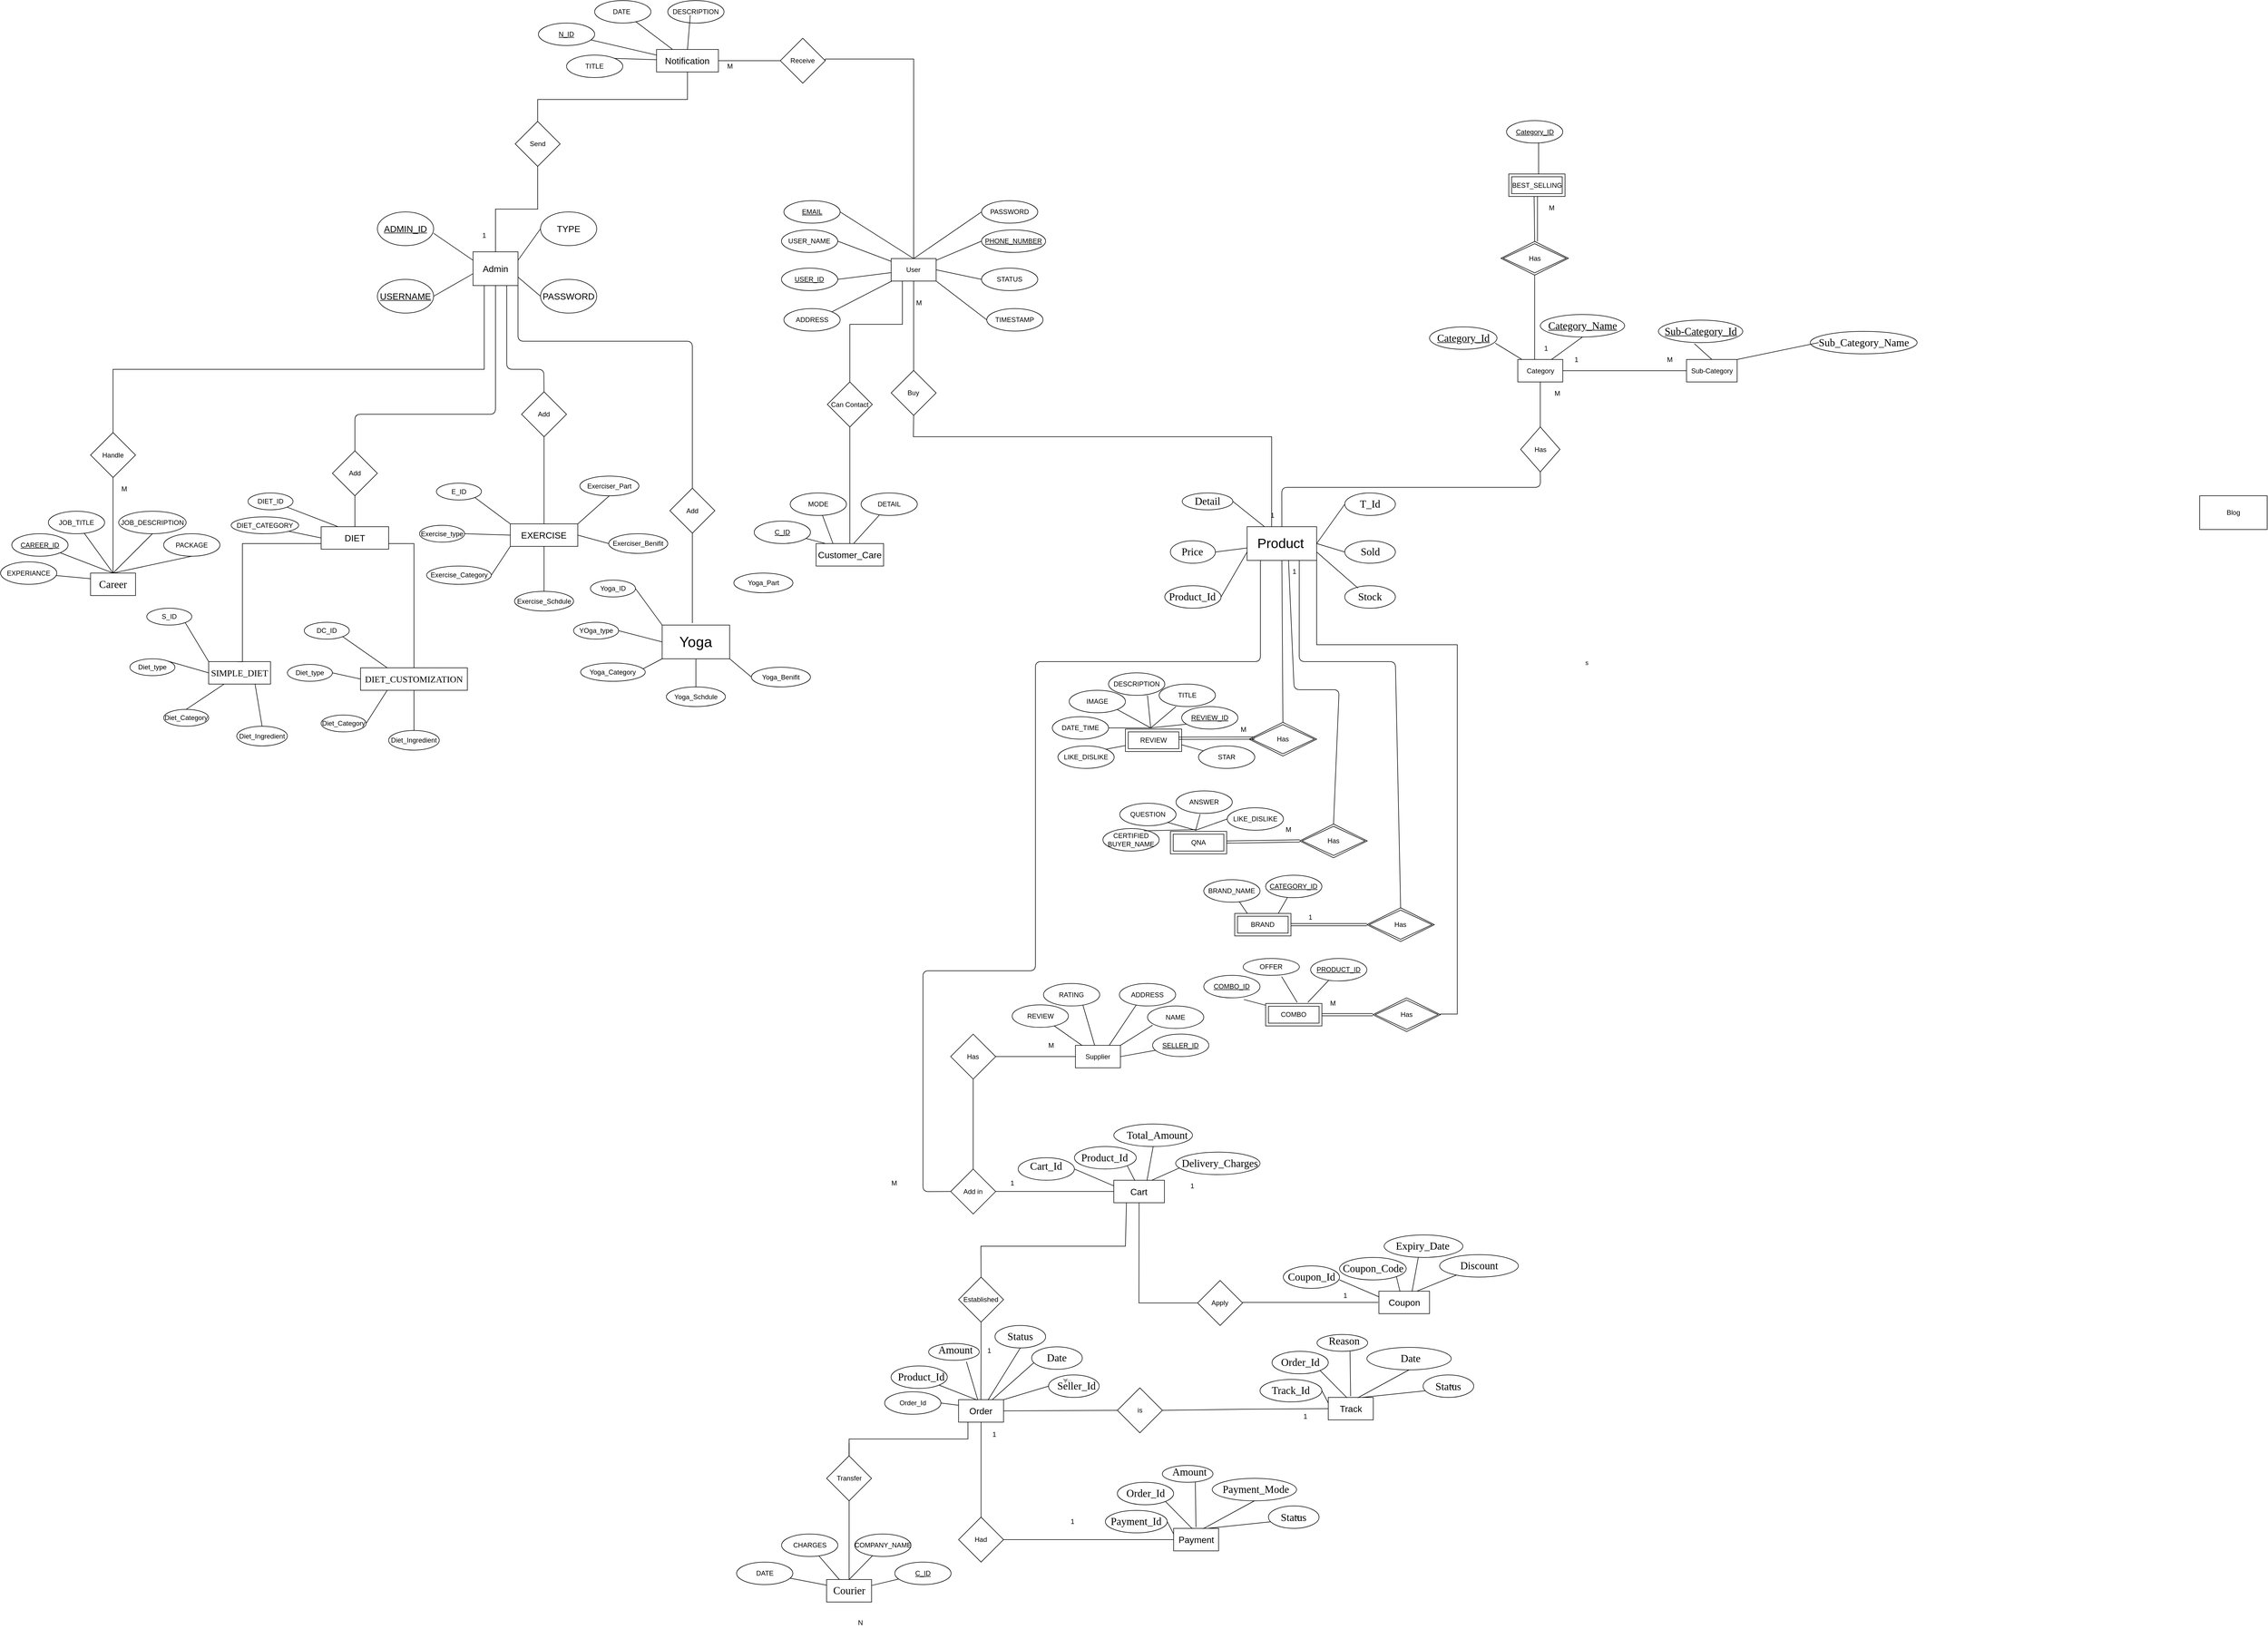 <mxfile version="13.10.6" type="github">
  <diagram id="wGbHAm15oK983sHC9-Yr" name="Page-1">
    <mxGraphModel dx="10380" dy="11480" grid="1" gridSize="10" guides="1" tooltips="1" connect="1" arrows="1" fold="1" page="1" pageScale="1" pageWidth="6000" pageHeight="6000" math="0" shadow="0">
      <root>
        <mxCell id="0" />
        <mxCell id="1" parent="0" />
        <mxCell id="-AewMf9iP1QOve1QcF8E-84" value="" style="ellipse;whiteSpace=wrap;html=1;" parent="1" vertex="1">
          <mxGeometry x="5020" y="1860" width="140" height="40" as="geometry" />
        </mxCell>
        <mxCell id="VCjqb7YWoMUJ2KnElUuH-2" value="&lt;font style=&quot;font-size: 26px&quot;&gt;Yoga&lt;/font&gt;" style="rounded=0;whiteSpace=wrap;html=1;" parent="1" vertex="1">
          <mxGeometry x="3736.32" y="775" width="120" height="60" as="geometry" />
        </mxCell>
        <mxCell id="VCjqb7YWoMUJ2KnElUuH-6" value="Blog" style="rounded=0;whiteSpace=wrap;html=1;" parent="1" vertex="1">
          <mxGeometry x="6470" y="545" width="120" height="60" as="geometry" />
        </mxCell>
        <mxCell id="VCjqb7YWoMUJ2KnElUuH-15" value="" style="rounded=0;whiteSpace=wrap;html=1;" parent="1" vertex="1">
          <mxGeometry x="4776.32" y="600" width="123.68" height="60" as="geometry" />
        </mxCell>
        <mxCell id="VCjqb7YWoMUJ2KnElUuH-16" value="&lt;font style=&quot;font-size: 24px;&quot;&gt;Product&lt;/font&gt;&lt;font style=&quot;font-size: 24px;&quot;&gt;&lt;br style=&quot;font-size: 24px;&quot;&gt;&lt;/font&gt;" style="text;html=1;strokeColor=none;fillColor=none;align=center;verticalAlign=middle;whiteSpace=wrap;rounded=0;fontStyle=0;fontSize=24;" parent="1" vertex="1">
          <mxGeometry x="4815.5" y="620" width="40" height="20" as="geometry" />
        </mxCell>
        <mxCell id="VCjqb7YWoMUJ2KnElUuH-17" value="" style="ellipse;whiteSpace=wrap;html=1;" parent="1" vertex="1">
          <mxGeometry x="4630" y="705" width="100" height="40" as="geometry" />
        </mxCell>
        <mxCell id="VCjqb7YWoMUJ2KnElUuH-18" value="" style="ellipse;whiteSpace=wrap;html=1;" parent="1" vertex="1">
          <mxGeometry x="4640" y="625" width="80" height="40" as="geometry" />
        </mxCell>
        <mxCell id="VCjqb7YWoMUJ2KnElUuH-19" value="" style="ellipse;whiteSpace=wrap;html=1;" parent="1" vertex="1">
          <mxGeometry x="4950" y="625" width="90" height="40" as="geometry" />
        </mxCell>
        <mxCell id="VCjqb7YWoMUJ2KnElUuH-20" value="" style="ellipse;whiteSpace=wrap;html=1;" parent="1" vertex="1">
          <mxGeometry x="4950" y="540" width="90" height="40" as="geometry" />
        </mxCell>
        <mxCell id="VCjqb7YWoMUJ2KnElUuH-21" value="" style="ellipse;whiteSpace=wrap;html=1;" parent="1" vertex="1">
          <mxGeometry x="4661" y="540" width="90" height="30" as="geometry" />
        </mxCell>
        <mxCell id="VCjqb7YWoMUJ2KnElUuH-22" value="" style="ellipse;whiteSpace=wrap;html=1;" parent="1" vertex="1">
          <mxGeometry x="4950" y="705" width="90" height="40" as="geometry" />
        </mxCell>
        <mxCell id="VCjqb7YWoMUJ2KnElUuH-23" value="&lt;span id=&quot;docs-internal-guid-52407e8a-7fff-cbf3-2536-1fac4d719183&quot;&gt;&lt;span style=&quot;font-size: 14pt ; font-family: &amp;#34;times new roman&amp;#34; ; background-color: transparent ; vertical-align: baseline&quot;&gt;Product_Id&lt;/span&gt;&lt;/span&gt;" style="text;html=1;strokeColor=none;fillColor=none;align=center;verticalAlign=middle;whiteSpace=wrap;rounded=0;" parent="1" vertex="1">
          <mxGeometry x="4659.32" y="715" width="40" height="20" as="geometry" />
        </mxCell>
        <mxCell id="VCjqb7YWoMUJ2KnElUuH-24" value="&lt;span id=&quot;docs-internal-guid-77ab3239-7fff-6653-dc07-70a4567c1364&quot;&gt;&lt;span style=&quot;font-size: 14pt ; font-family: &amp;#34;times new roman&amp;#34; ; background-color: transparent ; vertical-align: baseline&quot;&gt;Price&lt;/span&gt;&lt;/span&gt;" style="text;html=1;strokeColor=none;fillColor=none;align=center;verticalAlign=middle;whiteSpace=wrap;rounded=0;" parent="1" vertex="1">
          <mxGeometry x="4659.32" y="635" width="40" height="20" as="geometry" />
        </mxCell>
        <mxCell id="VCjqb7YWoMUJ2KnElUuH-25" value="&lt;span id=&quot;docs-internal-guid-4e54380a-7fff-bb57-83b4-be8a0f64f4e9&quot;&gt;&lt;span style=&quot;font-size: 14pt ; font-family: &amp;#34;times new roman&amp;#34; ; background-color: transparent ; vertical-align: baseline&quot;&gt;Stock&lt;/span&gt;&lt;/span&gt;" style="text;html=1;strokeColor=none;fillColor=none;align=center;verticalAlign=middle;whiteSpace=wrap;rounded=0;" parent="1" vertex="1">
          <mxGeometry x="4975" y="715" width="40" height="20" as="geometry" />
        </mxCell>
        <mxCell id="VCjqb7YWoMUJ2KnElUuH-26" value="&lt;span id=&quot;docs-internal-guid-1fa22a7b-7fff-ead4-82f6-f13e5b7c12e8&quot;&gt;&lt;span style=&quot;font-size: 14pt ; font-family: &amp;#34;times new roman&amp;#34; ; background-color: transparent ; vertical-align: baseline&quot;&gt;Sold&lt;/span&gt;&lt;/span&gt;" style="text;html=1;strokeColor=none;fillColor=none;align=center;verticalAlign=middle;whiteSpace=wrap;rounded=0;" parent="1" vertex="1">
          <mxGeometry x="4967.5" y="635" width="55" height="20" as="geometry" />
        </mxCell>
        <mxCell id="VCjqb7YWoMUJ2KnElUuH-27" value="&lt;span id=&quot;docs-internal-guid-fe8abb5e-7fff-1b7b-80ea-8a018e37618a&quot;&gt;&lt;span style=&quot;font-size: 14pt ; font-family: &amp;#34;times new roman&amp;#34; ; background-color: transparent ; vertical-align: baseline&quot;&gt;T_Id&lt;/span&gt;&lt;/span&gt;" style="text;html=1;strokeColor=none;fillColor=none;align=center;verticalAlign=middle;whiteSpace=wrap;rounded=0;" parent="1" vertex="1">
          <mxGeometry x="4975" y="550" width="40" height="20" as="geometry" />
        </mxCell>
        <mxCell id="VCjqb7YWoMUJ2KnElUuH-28" value="&lt;span id=&quot;docs-internal-guid-84cdcf9b-7fff-4355-09eb-947d76654720&quot;&gt;&lt;span style=&quot;font-size: 14pt ; font-family: &amp;#34;times new roman&amp;#34; ; background-color: transparent ; vertical-align: baseline&quot;&gt;Detail&lt;/span&gt;&lt;/span&gt;" style="text;html=1;strokeColor=none;fillColor=none;align=center;verticalAlign=middle;whiteSpace=wrap;rounded=0;" parent="1" vertex="1">
          <mxGeometry x="4686" y="545" width="40" height="20" as="geometry" />
        </mxCell>
        <mxCell id="VCjqb7YWoMUJ2KnElUuH-33" value="" style="endArrow=none;html=1;exitX=1;exitY=0.5;exitDx=0;exitDy=0;entryX=0;entryY=0.5;entryDx=0;entryDy=0;" parent="1" source="VCjqb7YWoMUJ2KnElUuH-15" target="VCjqb7YWoMUJ2KnElUuH-19" edge="1">
          <mxGeometry width="50" height="50" relative="1" as="geometry">
            <mxPoint x="4920" y="755" as="sourcePoint" />
            <mxPoint x="4940" y="375" as="targetPoint" />
          </mxGeometry>
        </mxCell>
        <mxCell id="VCjqb7YWoMUJ2KnElUuH-34" value="" style="endArrow=none;html=1;exitX=0;exitY=0.75;exitDx=0;exitDy=0;entryX=1;entryY=0.5;entryDx=0;entryDy=0;" parent="1" source="VCjqb7YWoMUJ2KnElUuH-15" target="VCjqb7YWoMUJ2KnElUuH-17" edge="1">
          <mxGeometry width="50" height="50" relative="1" as="geometry">
            <mxPoint x="4910" y="485" as="sourcePoint" />
            <mxPoint x="4910" y="345" as="targetPoint" />
          </mxGeometry>
        </mxCell>
        <mxCell id="VCjqb7YWoMUJ2KnElUuH-35" value="" style="endArrow=none;html=1;entryX=1;entryY=0.5;entryDx=0;entryDy=0;" parent="1" source="VCjqb7YWoMUJ2KnElUuH-15" target="VCjqb7YWoMUJ2KnElUuH-18" edge="1">
          <mxGeometry width="50" height="50" relative="1" as="geometry">
            <mxPoint x="4777" y="645" as="sourcePoint" />
            <mxPoint x="4809.17" y="455" as="targetPoint" />
          </mxGeometry>
        </mxCell>
        <mxCell id="VCjqb7YWoMUJ2KnElUuH-36" value="" style="endArrow=none;html=1;exitX=0.25;exitY=0;exitDx=0;exitDy=0;entryX=1;entryY=0.5;entryDx=0;entryDy=0;" parent="1" source="VCjqb7YWoMUJ2KnElUuH-15" target="VCjqb7YWoMUJ2KnElUuH-21" edge="1">
          <mxGeometry width="50" height="50" relative="1" as="geometry">
            <mxPoint x="4820" y="590" as="sourcePoint" />
            <mxPoint x="4820" y="450" as="targetPoint" />
          </mxGeometry>
        </mxCell>
        <mxCell id="VCjqb7YWoMUJ2KnElUuH-37" value="" style="endArrow=none;html=1;exitX=1;exitY=0.75;exitDx=0;exitDy=0;entryX=0.259;entryY=0.104;entryDx=0;entryDy=0;entryPerimeter=0;" parent="1" source="VCjqb7YWoMUJ2KnElUuH-15" target="VCjqb7YWoMUJ2KnElUuH-22" edge="1">
          <mxGeometry width="50" height="50" relative="1" as="geometry">
            <mxPoint x="4839.58" y="625" as="sourcePoint" />
            <mxPoint x="4839.58" y="485" as="targetPoint" />
          </mxGeometry>
        </mxCell>
        <mxCell id="VCjqb7YWoMUJ2KnElUuH-38" value="" style="endArrow=none;html=1;exitX=1;exitY=0.5;exitDx=0;exitDy=0;entryX=0;entryY=0.5;entryDx=0;entryDy=0;" parent="1" source="VCjqb7YWoMUJ2KnElUuH-15" target="VCjqb7YWoMUJ2KnElUuH-20" edge="1">
          <mxGeometry width="50" height="50" relative="1" as="geometry">
            <mxPoint x="4920" y="675" as="sourcePoint" />
            <mxPoint x="4920" y="535" as="targetPoint" />
          </mxGeometry>
        </mxCell>
        <mxCell id="VCjqb7YWoMUJ2KnElUuH-39" value="1" style="text;html=1;align=center;verticalAlign=middle;resizable=0;points=[];autosize=1;" parent="1" vertex="1">
          <mxGeometry x="4850" y="670" width="20" height="20" as="geometry" />
        </mxCell>
        <mxCell id="VCjqb7YWoMUJ2KnElUuH-205" value="REVIEW_ID" style="ellipse;whiteSpace=wrap;html=1;align=center;fontStyle=4;" parent="1" vertex="1">
          <mxGeometry x="4660" y="920" width="100" height="40" as="geometry" />
        </mxCell>
        <mxCell id="VCjqb7YWoMUJ2KnElUuH-206" value="STAR" style="ellipse;whiteSpace=wrap;html=1;align=center;" parent="1" vertex="1">
          <mxGeometry x="4690" y="990" width="100" height="40" as="geometry" />
        </mxCell>
        <mxCell id="VCjqb7YWoMUJ2KnElUuH-207" value="LIKE_DISLIKE" style="ellipse;whiteSpace=wrap;html=1;align=center;" parent="1" vertex="1">
          <mxGeometry x="4440" y="990" width="100" height="40" as="geometry" />
        </mxCell>
        <mxCell id="VCjqb7YWoMUJ2KnElUuH-208" value="TITLE" style="ellipse;whiteSpace=wrap;html=1;align=center;" parent="1" vertex="1">
          <mxGeometry x="4620" y="880" width="100" height="40" as="geometry" />
        </mxCell>
        <mxCell id="VCjqb7YWoMUJ2KnElUuH-209" value="DESCRIPTION" style="ellipse;whiteSpace=wrap;html=1;align=center;" parent="1" vertex="1">
          <mxGeometry x="4530" y="860" width="100" height="40" as="geometry" />
        </mxCell>
        <mxCell id="VCjqb7YWoMUJ2KnElUuH-210" value="IMAGE" style="ellipse;whiteSpace=wrap;html=1;align=center;" parent="1" vertex="1">
          <mxGeometry x="4460" y="891" width="100" height="40" as="geometry" />
        </mxCell>
        <mxCell id="VCjqb7YWoMUJ2KnElUuH-211" value="DATE_TIME" style="ellipse;whiteSpace=wrap;html=1;align=center;" parent="1" vertex="1">
          <mxGeometry x="4430" y="938" width="100" height="40" as="geometry" />
        </mxCell>
        <mxCell id="VCjqb7YWoMUJ2KnElUuH-212" value="CERTIFIED BUYER_NAME" style="ellipse;whiteSpace=wrap;html=1;align=center;" parent="1" vertex="1">
          <mxGeometry x="4520" y="1137" width="100" height="40" as="geometry" />
        </mxCell>
        <mxCell id="VCjqb7YWoMUJ2KnElUuH-213" value="QUESTION" style="ellipse;whiteSpace=wrap;html=1;align=center;" parent="1" vertex="1">
          <mxGeometry x="4550" y="1092" width="100" height="40" as="geometry" />
        </mxCell>
        <mxCell id="VCjqb7YWoMUJ2KnElUuH-214" value="ANSWER" style="ellipse;whiteSpace=wrap;html=1;align=center;" parent="1" vertex="1">
          <mxGeometry x="4650" y="1070" width="100" height="40" as="geometry" />
        </mxCell>
        <mxCell id="VCjqb7YWoMUJ2KnElUuH-215" value="LIKE_DISLIKE" style="ellipse;whiteSpace=wrap;html=1;align=center;" parent="1" vertex="1">
          <mxGeometry x="4741" y="1100" width="100" height="40" as="geometry" />
        </mxCell>
        <mxCell id="VCjqb7YWoMUJ2KnElUuH-216" value="" style="endArrow=none;html=1;rounded=0;exitX=1;exitY=0.75;exitDx=0;exitDy=0;" parent="1" target="VCjqb7YWoMUJ2KnElUuH-206" edge="1">
          <mxGeometry relative="1" as="geometry">
            <mxPoint x="4660" y="988" as="sourcePoint" />
            <mxPoint x="4770" y="920" as="targetPoint" />
          </mxGeometry>
        </mxCell>
        <mxCell id="VCjqb7YWoMUJ2KnElUuH-217" value="" style="endArrow=none;html=1;rounded=0;exitX=1;exitY=0;exitDx=0;exitDy=0;" parent="1" source="VCjqb7YWoMUJ2KnElUuH-207" target="VCjqb7YWoMUJ2KnElUuH-233" edge="1">
          <mxGeometry relative="1" as="geometry">
            <mxPoint x="4610" y="920" as="sourcePoint" />
            <mxPoint x="4550" y="978" as="targetPoint" />
          </mxGeometry>
        </mxCell>
        <mxCell id="VCjqb7YWoMUJ2KnElUuH-218" value="" style="endArrow=none;html=1;rounded=0;exitX=0.5;exitY=0;exitDx=0;exitDy=0;" parent="1" target="VCjqb7YWoMUJ2KnElUuH-211" edge="1">
          <mxGeometry relative="1" as="geometry">
            <mxPoint x="4605" y="958" as="sourcePoint" />
            <mxPoint x="4770" y="920" as="targetPoint" />
          </mxGeometry>
        </mxCell>
        <mxCell id="VCjqb7YWoMUJ2KnElUuH-219" value="" style="endArrow=none;html=1;rounded=0;exitX=0.5;exitY=0;exitDx=0;exitDy=0;entryX=1;entryY=1;entryDx=0;entryDy=0;" parent="1" target="VCjqb7YWoMUJ2KnElUuH-210" edge="1">
          <mxGeometry relative="1" as="geometry">
            <mxPoint x="4605" y="958" as="sourcePoint" />
            <mxPoint x="4770" y="920" as="targetPoint" />
          </mxGeometry>
        </mxCell>
        <mxCell id="VCjqb7YWoMUJ2KnElUuH-220" value="" style="endArrow=none;html=1;rounded=0;exitX=0.5;exitY=0;exitDx=0;exitDy=0;entryX=0.692;entryY=1.005;entryDx=0;entryDy=0;entryPerimeter=0;" parent="1" target="VCjqb7YWoMUJ2KnElUuH-209" edge="1">
          <mxGeometry relative="1" as="geometry">
            <mxPoint x="4605" y="958" as="sourcePoint" />
            <mxPoint x="4770" y="920" as="targetPoint" />
          </mxGeometry>
        </mxCell>
        <mxCell id="VCjqb7YWoMUJ2KnElUuH-221" value="" style="endArrow=none;html=1;rounded=0;exitX=0.5;exitY=0;exitDx=0;exitDy=0;" parent="1" edge="1">
          <mxGeometry relative="1" as="geometry">
            <mxPoint x="4605" y="958" as="sourcePoint" />
            <mxPoint x="4650" y="920" as="targetPoint" />
          </mxGeometry>
        </mxCell>
        <mxCell id="VCjqb7YWoMUJ2KnElUuH-222" value="" style="endArrow=none;html=1;rounded=0;exitX=0.5;exitY=0;exitDx=0;exitDy=0;entryX=0.08;entryY=0.785;entryDx=0;entryDy=0;entryPerimeter=0;" parent="1" target="VCjqb7YWoMUJ2KnElUuH-205" edge="1">
          <mxGeometry relative="1" as="geometry">
            <mxPoint x="4605" y="958" as="sourcePoint" />
            <mxPoint x="4770" y="920" as="targetPoint" />
          </mxGeometry>
        </mxCell>
        <mxCell id="VCjqb7YWoMUJ2KnElUuH-223" value="" style="endArrow=none;html=1;rounded=0;exitX=0.728;exitY=0.1;exitDx=0;exitDy=0;exitPerimeter=0;" parent="1" source="VCjqb7YWoMUJ2KnElUuH-212" edge="1">
          <mxGeometry relative="1" as="geometry">
            <mxPoint x="4690" y="972" as="sourcePoint" />
            <mxPoint x="4685" y="1139" as="targetPoint" />
          </mxGeometry>
        </mxCell>
        <mxCell id="VCjqb7YWoMUJ2KnElUuH-224" value="" style="endArrow=none;html=1;rounded=0;exitX=0.5;exitY=0;exitDx=0;exitDy=0;entryX=1;entryY=1;entryDx=0;entryDy=0;" parent="1" target="VCjqb7YWoMUJ2KnElUuH-213" edge="1">
          <mxGeometry relative="1" as="geometry">
            <mxPoint x="4685" y="1140" as="sourcePoint" />
            <mxPoint x="4850" y="972" as="targetPoint" />
          </mxGeometry>
        </mxCell>
        <mxCell id="VCjqb7YWoMUJ2KnElUuH-225" value="" style="endArrow=none;html=1;rounded=0;exitX=0.5;exitY=0;exitDx=0;exitDy=0;entryX=0.428;entryY=1.035;entryDx=0;entryDy=0;entryPerimeter=0;" parent="1" target="VCjqb7YWoMUJ2KnElUuH-214" edge="1">
          <mxGeometry relative="1" as="geometry">
            <mxPoint x="4685" y="1140" as="sourcePoint" />
            <mxPoint x="4850" y="972" as="targetPoint" />
          </mxGeometry>
        </mxCell>
        <mxCell id="VCjqb7YWoMUJ2KnElUuH-226" value="" style="endArrow=none;html=1;rounded=0;exitX=0.5;exitY=0;exitDx=0;exitDy=0;entryX=0;entryY=0.5;entryDx=0;entryDy=0;" parent="1" target="VCjqb7YWoMUJ2KnElUuH-215" edge="1">
          <mxGeometry relative="1" as="geometry">
            <mxPoint x="4685" y="1140" as="sourcePoint" />
            <mxPoint x="4820" y="1122" as="targetPoint" />
          </mxGeometry>
        </mxCell>
        <mxCell id="VCjqb7YWoMUJ2KnElUuH-227" value="BRAND_NAME" style="ellipse;whiteSpace=wrap;html=1;align=center;" parent="1" vertex="1">
          <mxGeometry x="4699.32" y="1228" width="100" height="40" as="geometry" />
        </mxCell>
        <mxCell id="VCjqb7YWoMUJ2KnElUuH-228" value="CATEGORY_ID" style="ellipse;whiteSpace=wrap;html=1;align=center;fontStyle=4;" parent="1" vertex="1">
          <mxGeometry x="4809.32" y="1220" width="100" height="40" as="geometry" />
        </mxCell>
        <mxCell id="VCjqb7YWoMUJ2KnElUuH-229" value="" style="endArrow=none;html=1;rounded=0;entryX=0.75;entryY=0;entryDx=0;entryDy=0;" parent="1" source="VCjqb7YWoMUJ2KnElUuH-228" edge="1">
          <mxGeometry relative="1" as="geometry">
            <mxPoint x="4769.32" y="1200" as="sourcePoint" />
            <mxPoint x="4831.82" y="1288" as="targetPoint" />
          </mxGeometry>
        </mxCell>
        <mxCell id="VCjqb7YWoMUJ2KnElUuH-230" value="" style="endArrow=none;html=1;rounded=0;exitX=0.25;exitY=0;exitDx=0;exitDy=0;" parent="1" target="VCjqb7YWoMUJ2KnElUuH-227" edge="1">
          <mxGeometry relative="1" as="geometry">
            <mxPoint x="4776.82" y="1288" as="sourcePoint" />
            <mxPoint x="4929.32" y="1200" as="targetPoint" />
          </mxGeometry>
        </mxCell>
        <mxCell id="VCjqb7YWoMUJ2KnElUuH-231" value="BRAND" style="shape=ext;margin=3;double=1;whiteSpace=wrap;html=1;align=center;" parent="1" vertex="1">
          <mxGeometry x="4754.32" y="1288" width="100" height="40" as="geometry" />
        </mxCell>
        <mxCell id="VCjqb7YWoMUJ2KnElUuH-232" value="QNA" style="shape=ext;margin=3;double=1;whiteSpace=wrap;html=1;align=center;" parent="1" vertex="1">
          <mxGeometry x="4640" y="1142" width="100" height="40" as="geometry" />
        </mxCell>
        <mxCell id="VCjqb7YWoMUJ2KnElUuH-233" value="REVIEW" style="shape=ext;margin=3;double=1;whiteSpace=wrap;html=1;align=center;" parent="1" vertex="1">
          <mxGeometry x="4560" y="960" width="100" height="40" as="geometry" />
        </mxCell>
        <mxCell id="VCjqb7YWoMUJ2KnElUuH-234" value="Has" style="shape=rhombus;double=1;perimeter=rhombusPerimeter;whiteSpace=wrap;html=1;align=center;" parent="1" vertex="1">
          <mxGeometry x="4780" y="948" width="120" height="60" as="geometry" />
        </mxCell>
        <mxCell id="VCjqb7YWoMUJ2KnElUuH-235" value="Has" style="shape=rhombus;double=1;perimeter=rhombusPerimeter;whiteSpace=wrap;html=1;align=center;" parent="1" vertex="1">
          <mxGeometry x="4870" y="1129" width="120" height="60" as="geometry" />
        </mxCell>
        <mxCell id="VCjqb7YWoMUJ2KnElUuH-236" value="Has" style="shape=rhombus;double=1;perimeter=rhombusPerimeter;whiteSpace=wrap;html=1;align=center;" parent="1" vertex="1">
          <mxGeometry x="4989.32" y="1278" width="120" height="60" as="geometry" />
        </mxCell>
        <mxCell id="VCjqb7YWoMUJ2KnElUuH-237" value="M" style="text;html=1;strokeColor=none;fillColor=none;align=center;verticalAlign=middle;whiteSpace=wrap;rounded=0;" parent="1" vertex="1">
          <mxGeometry x="4750" y="951" width="40" height="20" as="geometry" />
        </mxCell>
        <mxCell id="VCjqb7YWoMUJ2KnElUuH-238" value="M" style="text;html=1;strokeColor=none;fillColor=none;align=center;verticalAlign=middle;whiteSpace=wrap;rounded=0;" parent="1" vertex="1">
          <mxGeometry x="4830" y="1129" width="40" height="20" as="geometry" />
        </mxCell>
        <mxCell id="VCjqb7YWoMUJ2KnElUuH-239" value="1" style="text;html=1;strokeColor=none;fillColor=none;align=center;verticalAlign=middle;whiteSpace=wrap;rounded=0;" parent="1" vertex="1">
          <mxGeometry x="4869.32" y="1285" width="40" height="20" as="geometry" />
        </mxCell>
        <mxCell id="VCjqb7YWoMUJ2KnElUuH-240" value="" style="shape=link;html=1;rounded=0;endArrow=none;endFill=0;" parent="1" edge="1">
          <mxGeometry relative="1" as="geometry">
            <mxPoint x="4655" y="976.33" as="sourcePoint" />
            <mxPoint x="4790" y="976" as="targetPoint" />
          </mxGeometry>
        </mxCell>
        <mxCell id="VCjqb7YWoMUJ2KnElUuH-241" value="" style="shape=link;html=1;rounded=0;endArrow=none;endFill=0;entryX=0;entryY=0.5;entryDx=0;entryDy=0;" parent="1" target="VCjqb7YWoMUJ2KnElUuH-235" edge="1">
          <mxGeometry relative="1" as="geometry">
            <mxPoint x="4740" y="1161.0" as="sourcePoint" />
            <mxPoint x="4900" y="1161" as="targetPoint" />
          </mxGeometry>
        </mxCell>
        <mxCell id="VCjqb7YWoMUJ2KnElUuH-242" value="" style="resizable=0;html=1;align=right;verticalAlign=bottom;" parent="VCjqb7YWoMUJ2KnElUuH-241" connectable="0" vertex="1">
          <mxGeometry x="1" relative="1" as="geometry" />
        </mxCell>
        <mxCell id="VCjqb7YWoMUJ2KnElUuH-243" value="" style="shape=link;html=1;rounded=0;endArrow=none;endFill=0;entryX=0;entryY=0.5;entryDx=0;entryDy=0;" parent="1" source="VCjqb7YWoMUJ2KnElUuH-231" target="VCjqb7YWoMUJ2KnElUuH-236" edge="1">
          <mxGeometry relative="1" as="geometry">
            <mxPoint x="4854.32" y="1308" as="sourcePoint" />
            <mxPoint x="5014.32" y="1308" as="targetPoint" />
          </mxGeometry>
        </mxCell>
        <mxCell id="VCjqb7YWoMUJ2KnElUuH-244" value="" style="resizable=0;html=1;align=right;verticalAlign=bottom;" parent="VCjqb7YWoMUJ2KnElUuH-243" connectable="0" vertex="1">
          <mxGeometry x="1" relative="1" as="geometry" />
        </mxCell>
        <mxCell id="VCjqb7YWoMUJ2KnElUuH-274" value="&lt;font style=&quot;font-size: 12px;&quot;&gt;User&lt;/font&gt;" style="rounded=0;whiteSpace=wrap;html=1;strokeWidth=1;fontSize=12;" parent="1" vertex="1">
          <mxGeometry x="4143.46" y="123" width="80" height="40" as="geometry" />
        </mxCell>
        <mxCell id="VCjqb7YWoMUJ2KnElUuH-276" value="USER_ID" style="ellipse;whiteSpace=wrap;html=1;align=center;fontStyle=4;strokeWidth=1;fontSize=12;" parent="1" vertex="1">
          <mxGeometry x="3948.46" y="140" width="100" height="40" as="geometry" />
        </mxCell>
        <mxCell id="VCjqb7YWoMUJ2KnElUuH-277" value="TIMESTAMP" style="ellipse;whiteSpace=wrap;html=1;align=center;strokeWidth=1;fontSize=12;" parent="1" vertex="1">
          <mxGeometry x="4313.46" y="212" width="100" height="40" as="geometry" />
        </mxCell>
        <mxCell id="VCjqb7YWoMUJ2KnElUuH-278" value="USER_NAME" style="ellipse;whiteSpace=wrap;html=1;align=center;strokeWidth=1;fontSize=12;" parent="1" vertex="1">
          <mxGeometry x="3948.46" y="72" width="100" height="40" as="geometry" />
        </mxCell>
        <mxCell id="VCjqb7YWoMUJ2KnElUuH-279" value="PASSWORD" style="ellipse;whiteSpace=wrap;html=1;align=center;strokeWidth=1;fontSize=12;" parent="1" vertex="1">
          <mxGeometry x="4304.14" y="20" width="100" height="40" as="geometry" />
        </mxCell>
        <mxCell id="VCjqb7YWoMUJ2KnElUuH-280" value="STATUS" style="ellipse;whiteSpace=wrap;html=1;align=center;strokeWidth=1;fontSize=12;" parent="1" vertex="1">
          <mxGeometry x="4304.14" y="140" width="100" height="40" as="geometry" />
        </mxCell>
        <mxCell id="VCjqb7YWoMUJ2KnElUuH-281" value="ADDRESS" style="ellipse;whiteSpace=wrap;html=1;align=center;strokeWidth=1;fontSize=12;" parent="1" vertex="1">
          <mxGeometry x="3952.78" y="212" width="100" height="40" as="geometry" />
        </mxCell>
        <mxCell id="VCjqb7YWoMUJ2KnElUuH-282" value="" style="endArrow=none;html=1;rounded=0;entryX=0;entryY=0.5;entryDx=0;entryDy=0;strokeWidth=1;fontSize=12;exitX=1;exitY=0.5;exitDx=0;exitDy=0;" parent="1" source="VCjqb7YWoMUJ2KnElUuH-274" target="VCjqb7YWoMUJ2KnElUuH-280" edge="1">
          <mxGeometry relative="1" as="geometry">
            <mxPoint x="4223.46" y="142" as="sourcePoint" />
            <mxPoint x="4253.46" y="-50" as="targetPoint" />
          </mxGeometry>
        </mxCell>
        <mxCell id="VCjqb7YWoMUJ2KnElUuH-283" value="" style="endArrow=none;html=1;rounded=0;exitX=1;exitY=0.5;exitDx=0;exitDy=0;strokeWidth=1;fontSize=12;" parent="1" source="VCjqb7YWoMUJ2KnElUuH-276" target="VCjqb7YWoMUJ2KnElUuH-274" edge="1">
          <mxGeometry relative="1" as="geometry">
            <mxPoint x="4103.46" y="-110" as="sourcePoint" />
            <mxPoint x="4193.46" y="107.204" as="targetPoint" />
          </mxGeometry>
        </mxCell>
        <mxCell id="VCjqb7YWoMUJ2KnElUuH-284" value="" style="endArrow=none;html=1;rounded=0;exitX=1;exitY=0.5;exitDx=0;exitDy=0;strokeWidth=1;fontSize=12;" parent="1" source="VCjqb7YWoMUJ2KnElUuH-278" target="VCjqb7YWoMUJ2KnElUuH-274" edge="1">
          <mxGeometry relative="1" as="geometry">
            <mxPoint x="4103.46" y="-110" as="sourcePoint" />
            <mxPoint x="4173.46" y="120" as="targetPoint" />
          </mxGeometry>
        </mxCell>
        <mxCell id="VCjqb7YWoMUJ2KnElUuH-285" value="" style="endArrow=none;html=1;rounded=0;exitX=0.5;exitY=0;exitDx=0;exitDy=0;strokeWidth=1;fontSize=12;entryX=1;entryY=0.5;entryDx=0;entryDy=0;" parent="1" source="VCjqb7YWoMUJ2KnElUuH-274" target="VCjqb7YWoMUJ2KnElUuH-290" edge="1">
          <mxGeometry relative="1" as="geometry">
            <mxPoint x="4193.46" y="80" as="sourcePoint" />
            <mxPoint x="4043.46" y="80" as="targetPoint" />
          </mxGeometry>
        </mxCell>
        <mxCell id="VCjqb7YWoMUJ2KnElUuH-286" value="" style="endArrow=none;html=1;rounded=0;strokeWidth=1;fontSize=12;entryX=0;entryY=0.5;entryDx=0;entryDy=0;exitX=0.5;exitY=0;exitDx=0;exitDy=0;" parent="1" source="VCjqb7YWoMUJ2KnElUuH-274" target="VCjqb7YWoMUJ2KnElUuH-279" edge="1">
          <mxGeometry relative="1" as="geometry">
            <mxPoint x="4154.46" y="123" as="sourcePoint" />
            <mxPoint x="4263.46" y="-110" as="targetPoint" />
          </mxGeometry>
        </mxCell>
        <mxCell id="VCjqb7YWoMUJ2KnElUuH-287" value="" style="endArrow=none;html=1;rounded=0;entryX=0;entryY=0.5;entryDx=0;entryDy=0;strokeWidth=1;fontSize=12;" parent="1" source="VCjqb7YWoMUJ2KnElUuH-274" target="VCjqb7YWoMUJ2KnElUuH-291" edge="1">
          <mxGeometry relative="1" as="geometry">
            <mxPoint x="4193.46" y="80" as="sourcePoint" />
            <mxPoint x="4107.556" y="17.524" as="targetPoint" />
          </mxGeometry>
        </mxCell>
        <mxCell id="VCjqb7YWoMUJ2KnElUuH-288" value="" style="endArrow=none;html=1;rounded=0;entryX=1;entryY=0;entryDx=0;entryDy=0;strokeWidth=1;fontSize=12;" parent="1" source="VCjqb7YWoMUJ2KnElUuH-274" target="VCjqb7YWoMUJ2KnElUuH-281" edge="1">
          <mxGeometry relative="1" as="geometry">
            <mxPoint x="4213.46" y="70" as="sourcePoint" />
            <mxPoint x="4263.46" y="-110" as="targetPoint" />
          </mxGeometry>
        </mxCell>
        <mxCell id="VCjqb7YWoMUJ2KnElUuH-289" value="" style="endArrow=none;html=1;rounded=0;strokeWidth=1;fontSize=12;entryX=0;entryY=0.5;entryDx=0;entryDy=0;exitX=1;exitY=1;exitDx=0;exitDy=0;" parent="1" source="VCjqb7YWoMUJ2KnElUuH-274" target="VCjqb7YWoMUJ2KnElUuH-277" edge="1">
          <mxGeometry relative="1" as="geometry">
            <mxPoint x="4243.86" y="67.4" as="sourcePoint" />
            <mxPoint x="4263.46" y="-110" as="targetPoint" />
          </mxGeometry>
        </mxCell>
        <mxCell id="VCjqb7YWoMUJ2KnElUuH-290" value="EMAIL" style="ellipse;whiteSpace=wrap;html=1;align=center;fontStyle=4;strokeWidth=1;fontSize=12;" parent="1" vertex="1">
          <mxGeometry x="3952.78" y="20" width="100" height="40" as="geometry" />
        </mxCell>
        <mxCell id="VCjqb7YWoMUJ2KnElUuH-291" value="PHONE_NUMBER" style="ellipse;whiteSpace=wrap;html=1;align=center;fontStyle=4;strokeWidth=1;fontSize=12;" parent="1" vertex="1">
          <mxGeometry x="4304.14" y="72" width="114" height="40" as="geometry" />
        </mxCell>
        <mxCell id="VCjqb7YWoMUJ2KnElUuH-296" value="" style="endArrow=none;html=1;rounded=0;strokeWidth=1;fontSize=12;exitX=0.5;exitY=1;exitDx=0;exitDy=0;entryX=0.5;entryY=0;entryDx=0;entryDy=0;" parent="1" source="VCjqb7YWoMUJ2KnElUuH-274" target="VCjqb7YWoMUJ2KnElUuH-297" edge="1">
          <mxGeometry relative="1" as="geometry">
            <mxPoint x="4177.64" y="173" as="sourcePoint" />
            <mxPoint x="4133.46" y="342" as="targetPoint" />
          </mxGeometry>
        </mxCell>
        <mxCell id="VCjqb7YWoMUJ2KnElUuH-297" value="Buy" style="rhombus;whiteSpace=wrap;html=1;shadow=0;" parent="1" vertex="1">
          <mxGeometry x="4143.46" y="322" width="80" height="80" as="geometry" />
        </mxCell>
        <mxCell id="VCjqb7YWoMUJ2KnElUuH-298" value="" style="endArrow=none;html=1;rounded=0;strokeWidth=1;fontSize=12;entryX=0.5;entryY=1;entryDx=0;entryDy=0;" parent="1" target="VCjqb7YWoMUJ2KnElUuH-297" edge="1">
          <mxGeometry relative="1" as="geometry">
            <mxPoint x="4820" y="600" as="sourcePoint" />
            <mxPoint x="5140.0" y="400" as="targetPoint" />
            <Array as="points">
              <mxPoint x="4820" y="440" />
              <mxPoint x="4183" y="440" />
            </Array>
          </mxGeometry>
        </mxCell>
        <mxCell id="VCjqb7YWoMUJ2KnElUuH-300" value="M" style="text;html=1;strokeColor=none;fillColor=none;align=center;verticalAlign=middle;whiteSpace=wrap;rounded=0;" parent="1" vertex="1">
          <mxGeometry x="4173.46" y="192" width="40" height="20" as="geometry" />
        </mxCell>
        <mxCell id="VCjqb7YWoMUJ2KnElUuH-301" value="1" style="text;html=1;align=center;verticalAlign=middle;resizable=0;points=[];autosize=1;fontSize=12;" parent="1" vertex="1">
          <mxGeometry x="4811" y="570" width="20" height="20" as="geometry" />
        </mxCell>
        <mxCell id="VCjqb7YWoMUJ2KnElUuH-302" value="" style="rounded=0;whiteSpace=wrap;html=1;" parent="1" vertex="1">
          <mxGeometry x="4539.32" y="1762.68" width="90" height="40" as="geometry" />
        </mxCell>
        <mxCell id="VCjqb7YWoMUJ2KnElUuH-304" value="&lt;font style=&quot;font-size: 16px&quot;&gt;Cart&lt;br&gt;&lt;/font&gt;" style="text;html=1;strokeColor=none;fillColor=none;align=center;verticalAlign=middle;whiteSpace=wrap;rounded=0;" parent="1" vertex="1">
          <mxGeometry x="4564.32" y="1772.68" width="40" height="20" as="geometry" />
        </mxCell>
        <mxCell id="VCjqb7YWoMUJ2KnElUuH-305" value="" style="ellipse;whiteSpace=wrap;html=1;" parent="1" vertex="1">
          <mxGeometry x="4369.32" y="1722.68" width="100" height="40" as="geometry" />
        </mxCell>
        <mxCell id="VCjqb7YWoMUJ2KnElUuH-306" value="" style="ellipse;whiteSpace=wrap;html=1;" parent="1" vertex="1">
          <mxGeometry x="4469.32" y="1702.68" width="110" height="40" as="geometry" />
        </mxCell>
        <mxCell id="VCjqb7YWoMUJ2KnElUuH-307" value="" style="ellipse;whiteSpace=wrap;html=1;" parent="1" vertex="1">
          <mxGeometry x="4649.32" y="1712.68" width="150" height="40" as="geometry" />
        </mxCell>
        <mxCell id="VCjqb7YWoMUJ2KnElUuH-308" value="" style="ellipse;whiteSpace=wrap;html=1;" parent="1" vertex="1">
          <mxGeometry x="4539.32" y="1662.68" width="140" height="40" as="geometry" />
        </mxCell>
        <mxCell id="VCjqb7YWoMUJ2KnElUuH-309" value="&lt;span id=&quot;docs-internal-guid-52407e8a-7fff-cbf3-2536-1fac4d719183&quot;&gt;&lt;span style=&quot;font-size: 14pt ; font-family: &amp;#34;times new roman&amp;#34; ; background-color: transparent ; vertical-align: baseline&quot;&gt;Cart_Id&lt;/span&gt;&lt;/span&gt;" style="text;html=1;strokeColor=none;fillColor=none;align=center;verticalAlign=middle;whiteSpace=wrap;rounded=0;" parent="1" vertex="1">
          <mxGeometry x="4399.32" y="1727.68" width="40" height="20" as="geometry" />
        </mxCell>
        <mxCell id="VCjqb7YWoMUJ2KnElUuH-310" value="&lt;span id=&quot;docs-internal-guid-77ab3239-7fff-6653-dc07-70a4567c1364&quot;&gt;&lt;span style=&quot;font-size: 14pt ; font-family: &amp;#34;times new roman&amp;#34; ; background-color: transparent ; vertical-align: baseline&quot;&gt;Product_Id&lt;/span&gt;&lt;/span&gt;" style="text;html=1;strokeColor=none;fillColor=none;align=center;verticalAlign=middle;whiteSpace=wrap;rounded=0;" parent="1" vertex="1">
          <mxGeometry x="4503.32" y="1712.68" width="40" height="20" as="geometry" />
        </mxCell>
        <mxCell id="VCjqb7YWoMUJ2KnElUuH-311" value="&lt;span id=&quot;docs-internal-guid-f2ca6896-7fff-c282-03e5-d2eb94d20334&quot;&gt;&lt;span style=&quot;font-size: 14pt ; font-family: &amp;#34;times new roman&amp;#34; ; background-color: transparent ; vertical-align: baseline&quot;&gt;Total_Amount&lt;/span&gt;&lt;/span&gt;" style="text;html=1;strokeColor=none;fillColor=none;align=center;verticalAlign=middle;whiteSpace=wrap;rounded=0;" parent="1" vertex="1">
          <mxGeometry x="4569.32" y="1672.68" width="95" height="20" as="geometry" />
        </mxCell>
        <mxCell id="VCjqb7YWoMUJ2KnElUuH-312" value="&lt;span id=&quot;docs-internal-guid-baefef16-7fff-118e-0051-b42a2cbbd142&quot;&gt;&lt;span style=&quot;font-size: 14pt ; font-family: &amp;#34;times new roman&amp;#34; ; background-color: transparent ; vertical-align: baseline&quot;&gt;Delivery_Charges&lt;/span&gt;&lt;/span&gt;" style="text;html=1;strokeColor=none;fillColor=none;align=center;verticalAlign=middle;whiteSpace=wrap;rounded=0;" parent="1" vertex="1">
          <mxGeometry x="4708.32" y="1722.68" width="40" height="20" as="geometry" />
        </mxCell>
        <mxCell id="VCjqb7YWoMUJ2KnElUuH-313" value="" style="endArrow=none;html=1;entryX=0.5;entryY=1;entryDx=0;entryDy=0;exitX=0.655;exitY=0.017;exitDx=0;exitDy=0;exitPerimeter=0;" parent="1" source="VCjqb7YWoMUJ2KnElUuH-302" target="VCjqb7YWoMUJ2KnElUuH-308" edge="1">
          <mxGeometry width="50" height="50" relative="1" as="geometry">
            <mxPoint x="4749.32" y="1802.68" as="sourcePoint" />
            <mxPoint x="4799.32" y="1752.68" as="targetPoint" />
          </mxGeometry>
        </mxCell>
        <mxCell id="VCjqb7YWoMUJ2KnElUuH-314" value="" style="endArrow=none;html=1;exitX=0.043;exitY=0.707;exitDx=0;exitDy=0;exitPerimeter=0;entryX=0.75;entryY=0;entryDx=0;entryDy=0;" parent="1" source="VCjqb7YWoMUJ2KnElUuH-307" target="VCjqb7YWoMUJ2KnElUuH-302" edge="1">
          <mxGeometry width="50" height="50" relative="1" as="geometry">
            <mxPoint x="4749.32" y="1802.68" as="sourcePoint" />
            <mxPoint x="4799.32" y="1752.68" as="targetPoint" />
          </mxGeometry>
        </mxCell>
        <mxCell id="VCjqb7YWoMUJ2KnElUuH-315" value="" style="endArrow=none;html=1;entryX=1;entryY=1;entryDx=0;entryDy=0;exitX=0.417;exitY=0.017;exitDx=0;exitDy=0;exitPerimeter=0;" parent="1" source="VCjqb7YWoMUJ2KnElUuH-302" target="VCjqb7YWoMUJ2KnElUuH-306" edge="1">
          <mxGeometry width="50" height="50" relative="1" as="geometry">
            <mxPoint x="4749.32" y="1802.68" as="sourcePoint" />
            <mxPoint x="4799.32" y="1752.68" as="targetPoint" />
          </mxGeometry>
        </mxCell>
        <mxCell id="VCjqb7YWoMUJ2KnElUuH-316" value="" style="endArrow=none;html=1;entryX=1;entryY=0.5;entryDx=0;entryDy=0;exitX=0;exitY=0.25;exitDx=0;exitDy=0;" parent="1" source="VCjqb7YWoMUJ2KnElUuH-302" target="VCjqb7YWoMUJ2KnElUuH-305" edge="1">
          <mxGeometry width="50" height="50" relative="1" as="geometry">
            <mxPoint x="4749.32" y="1802.68" as="sourcePoint" />
            <mxPoint x="4799.32" y="1752.68" as="targetPoint" />
          </mxGeometry>
        </mxCell>
        <mxCell id="VCjqb7YWoMUJ2KnElUuH-317" style="edgeStyle=orthogonalEdgeStyle;rounded=0;orthogonalLoop=1;jettySize=auto;html=1;entryX=0;entryY=0.5;entryDx=0;entryDy=0;shadow=0;startArrow=none;startFill=0;endArrow=none;endFill=0;strokeColor=#000000;exitX=1;exitY=0.5;exitDx=0;exitDy=0;" parent="1" source="VCjqb7YWoMUJ2KnElUuH-318" target="VCjqb7YWoMUJ2KnElUuH-302" edge="1">
          <mxGeometry relative="1" as="geometry">
            <mxPoint x="4210" y="1783" as="sourcePoint" />
          </mxGeometry>
        </mxCell>
        <mxCell id="VCjqb7YWoMUJ2KnElUuH-318" value="Add in" style="rhombus;whiteSpace=wrap;html=1;shadow=0;" parent="1" vertex="1">
          <mxGeometry x="4249.32" y="1742.68" width="80" height="80" as="geometry" />
        </mxCell>
        <mxCell id="VCjqb7YWoMUJ2KnElUuH-331" value="Supplier" style="rounded=0;whiteSpace=wrap;html=1;" parent="1" vertex="1">
          <mxGeometry x="4471.14" y="1522.68" width="80" height="40" as="geometry" />
        </mxCell>
        <mxCell id="VCjqb7YWoMUJ2KnElUuH-332" style="edgeStyle=orthogonalEdgeStyle;rounded=0;orthogonalLoop=1;jettySize=auto;html=1;entryX=0;entryY=0.5;entryDx=0;entryDy=0;shadow=0;startArrow=none;startFill=0;startSize=5;endArrow=none;endFill=0;strokeColor=#000000;" parent="1" source="VCjqb7YWoMUJ2KnElUuH-334" target="VCjqb7YWoMUJ2KnElUuH-331" edge="1">
          <mxGeometry relative="1" as="geometry" />
        </mxCell>
        <mxCell id="VCjqb7YWoMUJ2KnElUuH-333" value="" style="edgeStyle=orthogonalEdgeStyle;rounded=0;orthogonalLoop=1;jettySize=auto;html=1;shadow=0;startArrow=none;startFill=0;startSize=5;endArrow=none;endFill=0;strokeColor=#000000;" parent="1" source="VCjqb7YWoMUJ2KnElUuH-334" target="VCjqb7YWoMUJ2KnElUuH-318" edge="1">
          <mxGeometry relative="1" as="geometry" />
        </mxCell>
        <mxCell id="VCjqb7YWoMUJ2KnElUuH-334" value="Has" style="rhombus;whiteSpace=wrap;html=1;shadow=0;" parent="1" vertex="1">
          <mxGeometry x="4249.32" y="1502.68" width="80" height="80" as="geometry" />
        </mxCell>
        <mxCell id="VCjqb7YWoMUJ2KnElUuH-343" value="SELLER_ID" style="ellipse;whiteSpace=wrap;html=1;align=center;fontStyle=4;" parent="1" vertex="1">
          <mxGeometry x="4608.32" y="1502.68" width="100" height="40" as="geometry" />
        </mxCell>
        <mxCell id="VCjqb7YWoMUJ2KnElUuH-344" value="NAME" style="ellipse;whiteSpace=wrap;html=1;align=center;" parent="1" vertex="1">
          <mxGeometry x="4599.32" y="1452.68" width="100" height="40" as="geometry" />
        </mxCell>
        <mxCell id="VCjqb7YWoMUJ2KnElUuH-345" value="REVIEW" style="ellipse;whiteSpace=wrap;html=1;align=center;" parent="1" vertex="1">
          <mxGeometry x="4358.64" y="1450.68" width="100" height="40" as="geometry" />
        </mxCell>
        <mxCell id="VCjqb7YWoMUJ2KnElUuH-346" value="" style="endArrow=none;html=1;rounded=0;exitX=1;exitY=0.5;exitDx=0;exitDy=0;" parent="1" source="VCjqb7YWoMUJ2KnElUuH-331" edge="1">
          <mxGeometry relative="1" as="geometry">
            <mxPoint x="4543.64" y="1652.68" as="sourcePoint" />
            <mxPoint x="4613.772" y="1531.473" as="targetPoint" />
          </mxGeometry>
        </mxCell>
        <mxCell id="VCjqb7YWoMUJ2KnElUuH-347" value="" style="endArrow=none;html=1;rounded=0;entryX=0;entryY=1;entryDx=0;entryDy=0;exitX=1;exitY=0;exitDx=0;exitDy=0;" parent="1" source="VCjqb7YWoMUJ2KnElUuH-331" edge="1">
          <mxGeometry relative="1" as="geometry">
            <mxPoint x="4543.64" y="1652.68" as="sourcePoint" />
            <mxPoint x="4608.285" y="1486.822" as="targetPoint" />
          </mxGeometry>
        </mxCell>
        <mxCell id="VCjqb7YWoMUJ2KnElUuH-348" value="" style="endArrow=none;html=1;rounded=0;exitX=0.75;exitY=0;exitDx=0;exitDy=0;" parent="1" source="VCjqb7YWoMUJ2KnElUuH-331" edge="1">
          <mxGeometry relative="1" as="geometry">
            <mxPoint x="4543.64" y="1652.68" as="sourcePoint" />
            <mxPoint x="4579.757" y="1450.005" as="targetPoint" />
          </mxGeometry>
        </mxCell>
        <mxCell id="VCjqb7YWoMUJ2KnElUuH-349" value="" style="endArrow=none;html=1;rounded=0;" parent="1" target="VCjqb7YWoMUJ2KnElUuH-331" edge="1">
          <mxGeometry relative="1" as="geometry">
            <mxPoint x="4484.245" y="1450.554" as="sourcePoint" />
            <mxPoint x="4675" y="1602.68" as="targetPoint" />
          </mxGeometry>
        </mxCell>
        <mxCell id="VCjqb7YWoMUJ2KnElUuH-350" value="" style="endArrow=none;html=1;rounded=0;" parent="1" source="VCjqb7YWoMUJ2KnElUuH-345" target="VCjqb7YWoMUJ2KnElUuH-331" edge="1">
          <mxGeometry relative="1" as="geometry">
            <mxPoint x="4543.64" y="1652.68" as="sourcePoint" />
            <mxPoint x="4703.64" y="1652.68" as="targetPoint" />
          </mxGeometry>
        </mxCell>
        <mxCell id="VCjqb7YWoMUJ2KnElUuH-351" value="M" style="text;html=1;strokeColor=none;fillColor=none;align=center;verticalAlign=middle;whiteSpace=wrap;rounded=0;" parent="1" vertex="1">
          <mxGeometry x="4407.64" y="1512.68" width="40" height="20" as="geometry" />
        </mxCell>
        <mxCell id="VCjqb7YWoMUJ2KnElUuH-352" value="M" style="text;html=1;strokeColor=none;fillColor=none;align=center;verticalAlign=middle;whiteSpace=wrap;rounded=0;" parent="1" vertex="1">
          <mxGeometry x="4129.32" y="1757.68" width="40" height="20" as="geometry" />
        </mxCell>
        <mxCell id="VCjqb7YWoMUJ2KnElUuH-353" value="1" style="text;html=1;strokeColor=none;fillColor=none;align=center;verticalAlign=middle;whiteSpace=wrap;rounded=0;" parent="1" vertex="1">
          <mxGeometry x="4339.32" y="1757.68" width="40" height="20" as="geometry" />
        </mxCell>
        <mxCell id="VCjqb7YWoMUJ2KnElUuH-354" value="1" style="text;html=1;strokeColor=none;fillColor=none;align=center;verticalAlign=middle;whiteSpace=wrap;rounded=0;" parent="1" vertex="1">
          <mxGeometry x="4659.32" y="1762.68" width="40" height="20" as="geometry" />
        </mxCell>
        <mxCell id="VCjqb7YWoMUJ2KnElUuH-361" value="" style="endArrow=none;html=1;strokeWidth=1;fontSize=12;entryX=0;entryY=0.5;entryDx=0;entryDy=0;" parent="1" target="VCjqb7YWoMUJ2KnElUuH-318" edge="1">
          <mxGeometry width="50" height="50" relative="1" as="geometry">
            <mxPoint x="4800" y="660" as="sourcePoint" />
            <mxPoint x="4190" y="1780" as="targetPoint" />
            <Array as="points">
              <mxPoint x="4800" y="840" />
              <mxPoint x="4600" y="840" />
              <mxPoint x="4400" y="840" />
              <mxPoint x="4400" y="1390" />
              <mxPoint x="4200" y="1390" />
              <mxPoint x="4200" y="1783" />
            </Array>
          </mxGeometry>
        </mxCell>
        <mxCell id="VCjqb7YWoMUJ2KnElUuH-371" value="ADDRESS" style="ellipse;whiteSpace=wrap;html=1;align=center;" parent="1" vertex="1">
          <mxGeometry x="4549.32" y="1412.68" width="100" height="40" as="geometry" />
        </mxCell>
        <mxCell id="VCjqb7YWoMUJ2KnElUuH-372" value="RATING" style="ellipse;whiteSpace=wrap;html=1;align=center;" parent="1" vertex="1">
          <mxGeometry x="4414.32" y="1412.68" width="100" height="40" as="geometry" />
        </mxCell>
        <mxCell id="VCjqb7YWoMUJ2KnElUuH-374" value="&lt;font style=&quot;font-size: 16px;&quot;&gt;Admin&lt;/font&gt;" style="rounded=0;whiteSpace=wrap;html=1;fontSize=16;" parent="1" vertex="1">
          <mxGeometry x="3400" y="111" width="80" height="60" as="geometry" />
        </mxCell>
        <mxCell id="VCjqb7YWoMUJ2KnElUuH-375" value="USERNAME" style="ellipse;whiteSpace=wrap;html=1;align=center;fontStyle=4;fontSize=16;" parent="1" vertex="1">
          <mxGeometry x="3230" y="160" width="100" height="60" as="geometry" />
        </mxCell>
        <mxCell id="VCjqb7YWoMUJ2KnElUuH-376" value="PASSWORD" style="ellipse;whiteSpace=wrap;html=1;align=center;fontSize=16;" parent="1" vertex="1">
          <mxGeometry x="3520" y="160" width="100" height="60" as="geometry" />
        </mxCell>
        <mxCell id="VCjqb7YWoMUJ2KnElUuH-377" value="ADMIN_ID" style="ellipse;whiteSpace=wrap;html=1;align=center;fontStyle=4;fontSize=16;" parent="1" vertex="1">
          <mxGeometry x="3230" y="40" width="100" height="60" as="geometry" />
        </mxCell>
        <mxCell id="VCjqb7YWoMUJ2KnElUuH-378" value="TYPE" style="ellipse;whiteSpace=wrap;html=1;align=center;fontSize=16;" parent="1" vertex="1">
          <mxGeometry x="3520" y="40" width="100" height="60" as="geometry" />
        </mxCell>
        <mxCell id="VCjqb7YWoMUJ2KnElUuH-382" value="" style="endArrow=none;html=1;strokeWidth=1;fontSize=17;exitX=1;exitY=0.75;exitDx=0;exitDy=0;entryX=0;entryY=0.5;entryDx=0;entryDy=0;" parent="1" source="VCjqb7YWoMUJ2KnElUuH-374" target="VCjqb7YWoMUJ2KnElUuH-376" edge="1">
          <mxGeometry width="50" height="50" relative="1" as="geometry">
            <mxPoint x="3490" y="185" as="sourcePoint" />
            <mxPoint x="3510" y="180" as="targetPoint" />
          </mxGeometry>
        </mxCell>
        <mxCell id="VCjqb7YWoMUJ2KnElUuH-383" value="" style="endArrow=none;html=1;strokeWidth=1;fontSize=17;exitX=1;exitY=0.25;exitDx=0;exitDy=0;entryX=0;entryY=0.5;entryDx=0;entryDy=0;" parent="1" source="VCjqb7YWoMUJ2KnElUuH-374" target="VCjqb7YWoMUJ2KnElUuH-378" edge="1">
          <mxGeometry width="50" height="50" relative="1" as="geometry">
            <mxPoint x="3490" y="140" as="sourcePoint" />
            <mxPoint x="3540" y="90" as="targetPoint" />
          </mxGeometry>
        </mxCell>
        <mxCell id="VCjqb7YWoMUJ2KnElUuH-384" value="" style="endArrow=none;html=1;strokeWidth=1;fontSize=16;exitX=1;exitY=0.5;exitDx=0;exitDy=0;" parent="1" source="VCjqb7YWoMUJ2KnElUuH-375" edge="1">
          <mxGeometry width="50" height="50" relative="1" as="geometry">
            <mxPoint x="3350" y="200" as="sourcePoint" />
            <mxPoint x="3400" y="150" as="targetPoint" />
          </mxGeometry>
        </mxCell>
        <mxCell id="VCjqb7YWoMUJ2KnElUuH-386" value="" style="endArrow=none;html=1;strokeWidth=1;fontSize=17;exitX=0;exitY=0.25;exitDx=0;exitDy=0;" parent="1" source="VCjqb7YWoMUJ2KnElUuH-374" edge="1">
          <mxGeometry width="50" height="50" relative="1" as="geometry">
            <mxPoint x="3280.0" y="128" as="sourcePoint" />
            <mxPoint x="3330.0" y="78" as="targetPoint" />
          </mxGeometry>
        </mxCell>
        <mxCell id="VCjqb7YWoMUJ2KnElUuH-389" value="" style="endArrow=none;html=1;exitX=0.5;exitY=1;exitDx=0;exitDy=0;entryX=0.5;entryY=0;entryDx=0;entryDy=0;" parent="1" source="VCjqb7YWoMUJ2KnElUuH-15" target="VCjqb7YWoMUJ2KnElUuH-234" edge="1">
          <mxGeometry width="50" height="50" relative="1" as="geometry">
            <mxPoint x="4817.24" y="670" as="sourcePoint" />
            <mxPoint x="4740" y="735" as="targetPoint" />
          </mxGeometry>
        </mxCell>
        <mxCell id="VCjqb7YWoMUJ2KnElUuH-390" value="" style="endArrow=none;html=1;entryX=0.5;entryY=0;entryDx=0;entryDy=0;" parent="1" target="VCjqb7YWoMUJ2KnElUuH-235" edge="1">
          <mxGeometry width="50" height="50" relative="1" as="geometry">
            <mxPoint x="4850" y="660" as="sourcePoint" />
            <mxPoint x="4850" y="958" as="targetPoint" />
            <Array as="points">
              <mxPoint x="4860" y="890" />
              <mxPoint x="4940" y="890" />
            </Array>
          </mxGeometry>
        </mxCell>
        <mxCell id="VCjqb7YWoMUJ2KnElUuH-391" value="" style="endArrow=none;html=1;entryX=0.5;entryY=0;entryDx=0;entryDy=0;exitX=0.75;exitY=1;exitDx=0;exitDy=0;" parent="1" source="VCjqb7YWoMUJ2KnElUuH-15" target="VCjqb7YWoMUJ2KnElUuH-236" edge="1">
          <mxGeometry width="50" height="50" relative="1" as="geometry">
            <mxPoint x="4870" y="670" as="sourcePoint" />
            <mxPoint x="4940" y="1139" as="targetPoint" />
            <Array as="points">
              <mxPoint x="4869" y="840" />
              <mxPoint x="5040" y="840" />
            </Array>
          </mxGeometry>
        </mxCell>
        <mxCell id="VCjqb7YWoMUJ2KnElUuH-393" value="&lt;font style=&quot;font-size: 12px&quot;&gt;Add&lt;/font&gt;" style="rhombus;whiteSpace=wrap;html=1;shadow=0;" parent="1" vertex="1">
          <mxGeometry x="3150" y="465" width="80" height="80" as="geometry" />
        </mxCell>
        <mxCell id="VCjqb7YWoMUJ2KnElUuH-394" value="" style="endArrow=none;html=1;strokeWidth=1;fontSize=16;entryX=0.5;entryY=1;entryDx=0;entryDy=0;exitX=0.5;exitY=0;exitDx=0;exitDy=0;" parent="1" source="VCjqb7YWoMUJ2KnElUuH-393" target="VCjqb7YWoMUJ2KnElUuH-374" edge="1">
          <mxGeometry width="50" height="50" relative="1" as="geometry">
            <mxPoint x="3420" y="290" as="sourcePoint" />
            <mxPoint x="3470" y="240" as="targetPoint" />
            <Array as="points">
              <mxPoint x="3190" y="400" />
              <mxPoint x="3440" y="400" />
            </Array>
          </mxGeometry>
        </mxCell>
        <mxCell id="VCjqb7YWoMUJ2KnElUuH-396" value="&lt;font style=&quot;font-size: 12px&quot;&gt;Add&lt;/font&gt;" style="rhombus;whiteSpace=wrap;html=1;shadow=0;" parent="1" vertex="1">
          <mxGeometry x="3486.32" y="360" width="80" height="80" as="geometry" />
        </mxCell>
        <mxCell id="VCjqb7YWoMUJ2KnElUuH-397" value="" style="endArrow=none;html=1;strokeWidth=1;fontSize=16;entryX=0.75;entryY=1;entryDx=0;entryDy=0;exitX=0.5;exitY=0;exitDx=0;exitDy=0;" parent="1" source="VCjqb7YWoMUJ2KnElUuH-396" target="VCjqb7YWoMUJ2KnElUuH-374" edge="1">
          <mxGeometry width="50" height="50" relative="1" as="geometry">
            <mxPoint x="3450" y="370" as="sourcePoint" />
            <mxPoint x="3450" y="181" as="targetPoint" />
            <Array as="points">
              <mxPoint x="3526" y="320" />
              <mxPoint x="3460" y="320" />
            </Array>
          </mxGeometry>
        </mxCell>
        <mxCell id="VCjqb7YWoMUJ2KnElUuH-398" value="" style="endArrow=none;html=1;strokeWidth=1;fontSize=16;entryX=0.5;entryY=1;entryDx=0;entryDy=0;exitX=0.5;exitY=0;exitDx=0;exitDy=0;" parent="1" target="VCjqb7YWoMUJ2KnElUuH-396" edge="1" source="BlS0MOffaYRMSG8njWiN-98">
          <mxGeometry width="50" height="50" relative="1" as="geometry">
            <mxPoint x="3710" y="600" as="sourcePoint" />
            <mxPoint x="3730" y="510" as="targetPoint" />
          </mxGeometry>
        </mxCell>
        <mxCell id="-AewMf9iP1QOve1QcF8E-1" value="" style="rounded=0;whiteSpace=wrap;html=1;" parent="1" vertex="1">
          <mxGeometry x="5010.68" y="1960" width="90" height="40" as="geometry" />
        </mxCell>
        <mxCell id="-AewMf9iP1QOve1QcF8E-2" value="&lt;font style=&quot;font-size: 16px&quot;&gt;Coupon&lt;br&gt;&lt;/font&gt;" style="text;html=1;strokeColor=none;fillColor=none;align=center;verticalAlign=middle;whiteSpace=wrap;rounded=0;" parent="1" vertex="1">
          <mxGeometry x="5035.68" y="1970" width="40" height="20" as="geometry" />
        </mxCell>
        <mxCell id="-AewMf9iP1QOve1QcF8E-3" value="&lt;span id=&quot;docs-internal-guid-9eb8e1c8-7fff-ee49-3fa8-3c1113380a18&quot;&gt;&lt;span style=&quot;font-size: 14pt ; font-family: &amp;#34;times new roman&amp;#34; ; background-color: transparent ; vertical-align: baseline&quot;&gt;Coupon_Id&lt;/span&gt;&lt;/span&gt;" style="ellipse;whiteSpace=wrap;html=1;" parent="1" vertex="1">
          <mxGeometry x="4840.68" y="1915" width="100" height="40" as="geometry" />
        </mxCell>
        <mxCell id="-AewMf9iP1QOve1QcF8E-4" value="&lt;span style=&quot;font-family: &amp;#34;times new roman&amp;#34; ; font-size: 18.667px&quot;&gt;Coupon_Code&lt;/span&gt;" style="ellipse;whiteSpace=wrap;html=1;" parent="1" vertex="1">
          <mxGeometry x="4940.68" y="1900" width="118.64" height="40" as="geometry" />
        </mxCell>
        <mxCell id="-AewMf9iP1QOve1QcF8E-7" value="" style="endArrow=none;html=1;entryX=0.5;entryY=1;entryDx=0;entryDy=0;exitX=0.655;exitY=0.017;exitDx=0;exitDy=0;exitPerimeter=0;" parent="1" source="-AewMf9iP1QOve1QcF8E-1" edge="1">
          <mxGeometry width="50" height="50" relative="1" as="geometry">
            <mxPoint x="5220.68" y="2000" as="sourcePoint" />
            <mxPoint x="5080.68" y="1900" as="targetPoint" />
          </mxGeometry>
        </mxCell>
        <mxCell id="-AewMf9iP1QOve1QcF8E-8" value="" style="endArrow=none;html=1;entryX=0.75;entryY=0;entryDx=0;entryDy=0;" parent="1" source="-AewMf9iP1QOve1QcF8E-11" target="-AewMf9iP1QOve1QcF8E-1" edge="1">
          <mxGeometry width="50" height="50" relative="1" as="geometry">
            <mxPoint x="5127.13" y="1938.28" as="sourcePoint" />
            <mxPoint x="5270.68" y="1950" as="targetPoint" />
          </mxGeometry>
        </mxCell>
        <mxCell id="-AewMf9iP1QOve1QcF8E-9" value="" style="endArrow=none;html=1;entryX=1;entryY=1;entryDx=0;entryDy=0;exitX=0.417;exitY=0.017;exitDx=0;exitDy=0;exitPerimeter=0;" parent="1" source="-AewMf9iP1QOve1QcF8E-1" target="-AewMf9iP1QOve1QcF8E-4" edge="1">
          <mxGeometry width="50" height="50" relative="1" as="geometry">
            <mxPoint x="5220.68" y="2000" as="sourcePoint" />
            <mxPoint x="5270.68" y="1950" as="targetPoint" />
          </mxGeometry>
        </mxCell>
        <mxCell id="-AewMf9iP1QOve1QcF8E-10" value="" style="endArrow=none;html=1;entryX=1;entryY=0.5;entryDx=0;entryDy=0;exitX=0;exitY=0.25;exitDx=0;exitDy=0;" parent="1" source="-AewMf9iP1QOve1QcF8E-1" edge="1">
          <mxGeometry width="50" height="50" relative="1" as="geometry">
            <mxPoint x="5220.68" y="2000" as="sourcePoint" />
            <mxPoint x="4940.68" y="1940" as="targetPoint" />
          </mxGeometry>
        </mxCell>
        <mxCell id="-AewMf9iP1QOve1QcF8E-11" value="&lt;span id=&quot;docs-internal-guid-115ef4e5-7fff-dad2-493a-a163f233aae6&quot;&gt;&lt;span style=&quot;font-size: 14pt ; font-family: &amp;#34;times new roman&amp;#34; ; background-color: transparent ; vertical-align: baseline&quot;&gt;Discount&lt;/span&gt;&lt;/span&gt;" style="ellipse;whiteSpace=wrap;html=1;" parent="1" vertex="1">
          <mxGeometry x="5118.68" y="1895" width="140" height="40" as="geometry" />
        </mxCell>
        <mxCell id="-AewMf9iP1QOve1QcF8E-12" style="edgeStyle=orthogonalEdgeStyle;rounded=0;orthogonalLoop=1;jettySize=auto;html=1;shadow=0;startArrow=none;startFill=0;startSize=5;endArrow=none;endFill=0;strokeColor=#000000;" parent="1" edge="1">
          <mxGeometry relative="1" as="geometry">
            <mxPoint x="5009.32" y="1980" as="targetPoint" />
            <mxPoint x="4768.32" y="1980" as="sourcePoint" />
          </mxGeometry>
        </mxCell>
        <mxCell id="-AewMf9iP1QOve1QcF8E-13" value="Apply" style="rhombus;whiteSpace=wrap;html=1;shadow=0;" parent="1" vertex="1">
          <mxGeometry x="4688.32" y="1941" width="80" height="80" as="geometry" />
        </mxCell>
        <mxCell id="-AewMf9iP1QOve1QcF8E-14" value="1" style="text;html=1;strokeColor=none;fillColor=none;align=center;verticalAlign=middle;whiteSpace=wrap;rounded=0;" parent="1" vertex="1">
          <mxGeometry x="4930.68" y="1958" width="40" height="20" as="geometry" />
        </mxCell>
        <mxCell id="-AewMf9iP1QOve1QcF8E-15" value="" style="endArrow=none;html=1;rounded=0;strokeWidth=1;fontSize=12;exitX=0.5;exitY=1;exitDx=0;exitDy=0;entryX=0;entryY=0.5;entryDx=0;entryDy=0;" parent="1" source="VCjqb7YWoMUJ2KnElUuH-302" target="-AewMf9iP1QOve1QcF8E-13" edge="1">
          <mxGeometry relative="1" as="geometry">
            <mxPoint x="4848.16" y="610" as="sourcePoint" />
            <mxPoint x="5140" y="480" as="targetPoint" />
            <Array as="points">
              <mxPoint x="4584" y="1981" />
            </Array>
          </mxGeometry>
        </mxCell>
        <mxCell id="-AewMf9iP1QOve1QcF8E-17" value="" style="rounded=0;whiteSpace=wrap;html=1;" parent="1" vertex="1">
          <mxGeometry x="4263.32" y="2153" width="80" height="40" as="geometry" />
        </mxCell>
        <mxCell id="-AewMf9iP1QOve1QcF8E-18" value="&lt;font style=&quot;font-size: 16px&quot;&gt;Order&lt;br&gt;&lt;/font&gt;" style="text;html=1;strokeColor=none;fillColor=none;align=center;verticalAlign=middle;whiteSpace=wrap;rounded=0;" parent="1" vertex="1">
          <mxGeometry x="4283.32" y="2163" width="40" height="20" as="geometry" />
        </mxCell>
        <mxCell id="-AewMf9iP1QOve1QcF8E-19" value="" style="ellipse;whiteSpace=wrap;html=1;" parent="1" vertex="1">
          <mxGeometry x="4143.32" y="2093" width="100" height="40" as="geometry" />
        </mxCell>
        <mxCell id="-AewMf9iP1QOve1QcF8E-20" value="" style="ellipse;whiteSpace=wrap;html=1;" parent="1" vertex="1">
          <mxGeometry x="4393.32" y="2059" width="90" height="40" as="geometry" />
        </mxCell>
        <mxCell id="-AewMf9iP1QOve1QcF8E-21" value="" style="ellipse;whiteSpace=wrap;html=1;" parent="1" vertex="1">
          <mxGeometry x="4423.32" y="2109" width="90" height="40" as="geometry" />
        </mxCell>
        <mxCell id="-AewMf9iP1QOve1QcF8E-22" value="" style="ellipse;whiteSpace=wrap;html=1;" parent="1" vertex="1">
          <mxGeometry x="4210.14" y="2053" width="90" height="30" as="geometry" />
        </mxCell>
        <mxCell id="-AewMf9iP1QOve1QcF8E-23" value="" style="ellipse;whiteSpace=wrap;html=1;" parent="1" vertex="1">
          <mxGeometry x="4328.14" y="2021" width="90" height="40" as="geometry" />
        </mxCell>
        <mxCell id="-AewMf9iP1QOve1QcF8E-24" value="&lt;span id=&quot;docs-internal-guid-77ab3239-7fff-6653-dc07-70a4567c1364&quot;&gt;&lt;span style=&quot;font-size: 14pt ; font-family: &amp;#34;times new roman&amp;#34; ; background-color: transparent ; vertical-align: baseline&quot;&gt;Product_Id&lt;/span&gt;&lt;/span&gt;" style="text;html=1;strokeColor=none;fillColor=none;align=center;verticalAlign=middle;whiteSpace=wrap;rounded=0;" parent="1" vertex="1">
          <mxGeometry x="4177.32" y="2103" width="40" height="20" as="geometry" />
        </mxCell>
        <mxCell id="-AewMf9iP1QOve1QcF8E-25" value="&lt;span id=&quot;docs-internal-guid-ff9833c6-7fff-4b99-b171-f6fb1d8c974a&quot;&gt;&lt;span style=&quot;font-size: 14pt ; font-family: &amp;#34;times new roman&amp;#34; ; background-color: transparent ; vertical-align: baseline&quot;&gt;Status&lt;/span&gt;&lt;/span&gt;" style="text;html=1;strokeColor=none;fillColor=none;align=center;verticalAlign=middle;whiteSpace=wrap;rounded=0;" parent="1" vertex="1">
          <mxGeometry x="4353.14" y="2031" width="40" height="20" as="geometry" />
        </mxCell>
        <mxCell id="-AewMf9iP1QOve1QcF8E-26" value="&lt;span id=&quot;docs-internal-guid-f2967f29-7fff-6dd1-11c2-6718a5f1cecf&quot;&gt;&lt;span style=&quot;font-size: 14pt ; font-family: &amp;#34;times new roman&amp;#34; ; background-color: transparent ; vertical-align: baseline&quot;&gt;Date&lt;/span&gt;&lt;/span&gt;" style="text;html=1;strokeColor=none;fillColor=none;align=center;verticalAlign=middle;whiteSpace=wrap;rounded=0;" parent="1" vertex="1">
          <mxGeometry x="4418.32" y="2069" width="40" height="20" as="geometry" />
        </mxCell>
        <mxCell id="-AewMf9iP1QOve1QcF8E-27" value="&lt;span id=&quot;docs-internal-guid-a0acf873-7fff-8d3f-207a-eaa01f1dc518&quot;&gt;&lt;span style=&quot;font-size: 14pt ; font-family: &amp;#34;times new roman&amp;#34; ; background-color: transparent ; vertical-align: baseline&quot;&gt;Seller_Id&lt;/span&gt;&lt;/span&gt;" style="text;html=1;strokeColor=none;fillColor=none;align=center;verticalAlign=middle;whiteSpace=wrap;rounded=0;" parent="1" vertex="1">
          <mxGeometry x="4453.32" y="2119" width="40" height="20" as="geometry" />
        </mxCell>
        <mxCell id="-AewMf9iP1QOve1QcF8E-28" value="" style="endArrow=none;html=1;entryX=0.5;entryY=1;entryDx=0;entryDy=0;exitX=0.655;exitY=0.017;exitDx=0;exitDy=0;exitPerimeter=0;" parent="1" source="-AewMf9iP1QOve1QcF8E-17" target="-AewMf9iP1QOve1QcF8E-23" edge="1">
          <mxGeometry width="50" height="50" relative="1" as="geometry">
            <mxPoint x="4483.32" y="2193" as="sourcePoint" />
            <mxPoint x="4533.32" y="2143" as="targetPoint" />
          </mxGeometry>
        </mxCell>
        <mxCell id="-AewMf9iP1QOve1QcF8E-29" value="" style="endArrow=none;html=1;exitX=1;exitY=0;exitDx=0;exitDy=0;" parent="1" source="-AewMf9iP1QOve1QcF8E-17" edge="1">
          <mxGeometry width="50" height="50" relative="1" as="geometry">
            <mxPoint x="4313.32" y="2139" as="sourcePoint" />
            <mxPoint x="4423.32" y="2129" as="targetPoint" />
          </mxGeometry>
        </mxCell>
        <mxCell id="-AewMf9iP1QOve1QcF8E-30" value="" style="endArrow=none;html=1;exitX=0.043;exitY=0.707;exitDx=0;exitDy=0;exitPerimeter=0;entryX=0.75;entryY=0;entryDx=0;entryDy=0;" parent="1" source="-AewMf9iP1QOve1QcF8E-20" target="-AewMf9iP1QOve1QcF8E-17" edge="1">
          <mxGeometry width="50" height="50" relative="1" as="geometry">
            <mxPoint x="4483.32" y="2193" as="sourcePoint" />
            <mxPoint x="4533.32" y="2143" as="targetPoint" />
          </mxGeometry>
        </mxCell>
        <mxCell id="-AewMf9iP1QOve1QcF8E-31" value="" style="endArrow=none;html=1;entryX=1;entryY=1;entryDx=0;entryDy=0;exitX=0.417;exitY=0.017;exitDx=0;exitDy=0;exitPerimeter=0;" parent="1" source="-AewMf9iP1QOve1QcF8E-17" target="-AewMf9iP1QOve1QcF8E-19" edge="1">
          <mxGeometry width="50" height="50" relative="1" as="geometry">
            <mxPoint x="4483.32" y="2193" as="sourcePoint" />
            <mxPoint x="4533.32" y="2143" as="targetPoint" />
          </mxGeometry>
        </mxCell>
        <mxCell id="-AewMf9iP1QOve1QcF8E-32" value="" style="endArrow=none;html=1;entryX=1;entryY=0.5;entryDx=0;entryDy=0;exitX=0;exitY=0.25;exitDx=0;exitDy=0;" parent="1" source="-AewMf9iP1QOve1QcF8E-17" target="-AewMf9iP1QOve1QcF8E-36" edge="1">
          <mxGeometry width="50" height="50" relative="1" as="geometry">
            <mxPoint x="4483.32" y="2193" as="sourcePoint" />
            <mxPoint x="4243.32" y="2153" as="targetPoint" />
          </mxGeometry>
        </mxCell>
        <mxCell id="-AewMf9iP1QOve1QcF8E-33" style="edgeStyle=orthogonalEdgeStyle;rounded=0;orthogonalLoop=1;jettySize=auto;html=1;exitX=0.25;exitY=0;exitDx=0;exitDy=0;entryX=0;entryY=0.25;entryDx=0;entryDy=0;shadow=0;opacity=30;" parent="1" source="-AewMf9iP1QOve1QcF8E-27" target="-AewMf9iP1QOve1QcF8E-27" edge="1">
          <mxGeometry relative="1" as="geometry" />
        </mxCell>
        <mxCell id="-AewMf9iP1QOve1QcF8E-34" value="&lt;span id=&quot;docs-internal-guid-80ae62ff-7fff-0101-c7de-895944b1ee72&quot;&gt;&lt;span style=&quot;font-size: 14pt ; font-family: &amp;#34;times new roman&amp;#34; ; background-color: transparent ; vertical-align: baseline&quot;&gt;Amount&lt;/span&gt;&lt;/span&gt;" style="text;html=1;strokeColor=none;fillColor=none;align=center;verticalAlign=middle;whiteSpace=wrap;rounded=0;" parent="1" vertex="1">
          <mxGeometry x="4238.14" y="2055" width="40" height="20" as="geometry" />
        </mxCell>
        <mxCell id="-AewMf9iP1QOve1QcF8E-35" value="" style="endArrow=none;html=1;entryX=0.746;entryY=1.081;entryDx=0;entryDy=0;entryPerimeter=0;" parent="1" source="-AewMf9iP1QOve1QcF8E-17" target="-AewMf9iP1QOve1QcF8E-22" edge="1">
          <mxGeometry width="50" height="50" relative="1" as="geometry">
            <mxPoint x="4316.891" y="2153" as="sourcePoint" />
            <mxPoint x="4308.32" y="2033" as="targetPoint" />
          </mxGeometry>
        </mxCell>
        <mxCell id="-AewMf9iP1QOve1QcF8E-36" value="Order_Id" style="ellipse;whiteSpace=wrap;html=1;" parent="1" vertex="1">
          <mxGeometry x="4131.96" y="2139" width="100" height="40" as="geometry" />
        </mxCell>
        <mxCell id="-AewMf9iP1QOve1QcF8E-37" style="edgeStyle=orthogonalEdgeStyle;rounded=0;orthogonalLoop=1;jettySize=auto;html=1;shadow=0;startArrow=none;startFill=0;endArrow=none;endFill=0;strokeColor=#000000;" parent="1" source="-AewMf9iP1QOve1QcF8E-38" edge="1">
          <mxGeometry relative="1" as="geometry">
            <mxPoint x="4303" y="2153" as="targetPoint" />
          </mxGeometry>
        </mxCell>
        <mxCell id="-AewMf9iP1QOve1QcF8E-38" value="Established" style="rhombus;whiteSpace=wrap;html=1;shadow=0;" parent="1" vertex="1">
          <mxGeometry x="4263.32" y="1935" width="80" height="80" as="geometry" />
        </mxCell>
        <mxCell id="-AewMf9iP1QOve1QcF8E-39" value="1" style="text;html=1;strokeColor=none;fillColor=none;align=center;verticalAlign=middle;whiteSpace=wrap;rounded=0;" parent="1" vertex="1">
          <mxGeometry x="4298.14" y="2056" width="40" height="20" as="geometry" />
        </mxCell>
        <mxCell id="-AewMf9iP1QOve1QcF8E-40" value="1" style="text;html=1;strokeColor=none;fillColor=none;align=center;verticalAlign=middle;whiteSpace=wrap;rounded=0;" parent="1" vertex="1">
          <mxGeometry x="4306.96" y="2205" width="40" height="20" as="geometry" />
        </mxCell>
        <mxCell id="-AewMf9iP1QOve1QcF8E-41" value="" style="endArrow=none;html=1;rounded=0;strokeWidth=1;fontSize=12;exitX=0.25;exitY=1;exitDx=0;exitDy=0;entryX=0.5;entryY=0;entryDx=0;entryDy=0;" parent="1" source="VCjqb7YWoMUJ2KnElUuH-302" target="-AewMf9iP1QOve1QcF8E-38" edge="1">
          <mxGeometry relative="1" as="geometry">
            <mxPoint x="4594.32" y="1812.68" as="sourcePoint" />
            <mxPoint x="4698.32" y="2030" as="targetPoint" />
            <Array as="points">
              <mxPoint x="4560" y="1880" />
              <mxPoint x="4303" y="1880" />
            </Array>
          </mxGeometry>
        </mxCell>
        <mxCell id="-AewMf9iP1QOve1QcF8E-42" value="" style="rounded=0;whiteSpace=wrap;html=1;" parent="1" vertex="1">
          <mxGeometry x="4645.68" y="2382" width="80" height="40" as="geometry" />
        </mxCell>
        <mxCell id="-AewMf9iP1QOve1QcF8E-43" value="&lt;font style=&quot;font-size: 16px&quot;&gt;Payment&lt;br&gt;&lt;/font&gt;" style="text;html=1;strokeColor=none;fillColor=none;align=center;verticalAlign=middle;whiteSpace=wrap;rounded=0;" parent="1" vertex="1">
          <mxGeometry x="4665.68" y="2392" width="40" height="20" as="geometry" />
        </mxCell>
        <mxCell id="-AewMf9iP1QOve1QcF8E-44" value="&lt;span id=&quot;docs-internal-guid-e0b580ba-7fff-79fb-0ea9-29827e86e199&quot;&gt;&lt;span style=&quot;font-size: 14pt ; font-family: &amp;#34;times new roman&amp;#34; ; background-color: transparent ; vertical-align: baseline&quot;&gt;Order_Id&lt;/span&gt;&lt;/span&gt;" style="ellipse;whiteSpace=wrap;html=1;" parent="1" vertex="1">
          <mxGeometry x="4545.68" y="2300" width="100" height="40" as="geometry" />
        </mxCell>
        <mxCell id="-AewMf9iP1QOve1QcF8E-45" value="" style="ellipse;whiteSpace=wrap;html=1;" parent="1" vertex="1">
          <mxGeometry x="4814.32" y="2342" width="90" height="40" as="geometry" />
        </mxCell>
        <mxCell id="-AewMf9iP1QOve1QcF8E-46" value="" style="ellipse;whiteSpace=wrap;html=1;" parent="1" vertex="1">
          <mxGeometry x="4625.68" y="2270" width="90" height="30" as="geometry" />
        </mxCell>
        <mxCell id="-AewMf9iP1QOve1QcF8E-47" value="" style="ellipse;whiteSpace=wrap;html=1;" parent="1" vertex="1">
          <mxGeometry x="4714.32" y="2293" width="150" height="40" as="geometry" />
        </mxCell>
        <mxCell id="-AewMf9iP1QOve1QcF8E-48" value="&lt;span id=&quot;docs-internal-guid-1151a406-7fff-d1fc-8f14-1aef7314efdf&quot;&gt;&lt;span style=&quot;font-size: 14pt ; font-family: &amp;#34;times new roman&amp;#34; ; background-color: transparent ; vertical-align: baseline&quot;&gt;Payment_Mode&lt;/span&gt;&lt;/span&gt;" style="text;html=1;strokeColor=none;fillColor=none;align=center;verticalAlign=middle;whiteSpace=wrap;rounded=0;" parent="1" vertex="1">
          <mxGeometry x="4784.32" y="2303" width="16.36" height="20" as="geometry" />
        </mxCell>
        <mxCell id="-AewMf9iP1QOve1QcF8E-49" value="&lt;span id=&quot;docs-internal-guid-35fd8ad8-7fff-ea48-df52-95604f8fccde&quot;&gt;&lt;span style=&quot;font-size: 14pt ; font-family: &amp;#34;times new roman&amp;#34; ; background-color: transparent ; vertical-align: baseline&quot;&gt;Status&lt;/span&gt;&lt;/span&gt;" style="text;html=1;strokeColor=none;fillColor=none;align=center;verticalAlign=middle;whiteSpace=wrap;rounded=0;" parent="1" vertex="1">
          <mxGeometry x="4839.32" y="2353" width="40" height="20" as="geometry" />
        </mxCell>
        <mxCell id="-AewMf9iP1QOve1QcF8E-50" value="" style="endArrow=none;html=1;entryX=0.5;entryY=1;entryDx=0;entryDy=0;exitX=0.655;exitY=0.017;exitDx=0;exitDy=0;exitPerimeter=0;" parent="1" source="-AewMf9iP1QOve1QcF8E-42" target="-AewMf9iP1QOve1QcF8E-47" edge="1">
          <mxGeometry width="50" height="50" relative="1" as="geometry">
            <mxPoint x="4865.68" y="2422" as="sourcePoint" />
            <mxPoint x="4915.68" y="2372" as="targetPoint" />
          </mxGeometry>
        </mxCell>
        <mxCell id="-AewMf9iP1QOve1QcF8E-51" value="" style="endArrow=none;html=1;exitX=0.043;exitY=0.707;exitDx=0;exitDy=0;exitPerimeter=0;entryX=0.75;entryY=0;entryDx=0;entryDy=0;" parent="1" source="-AewMf9iP1QOve1QcF8E-45" target="-AewMf9iP1QOve1QcF8E-42" edge="1">
          <mxGeometry width="50" height="50" relative="1" as="geometry">
            <mxPoint x="4865.68" y="2422" as="sourcePoint" />
            <mxPoint x="4915.68" y="2372" as="targetPoint" />
          </mxGeometry>
        </mxCell>
        <mxCell id="-AewMf9iP1QOve1QcF8E-52" value="" style="endArrow=none;html=1;entryX=1;entryY=1;entryDx=0;entryDy=0;exitX=0.417;exitY=0.017;exitDx=0;exitDy=0;exitPerimeter=0;" parent="1" source="-AewMf9iP1QOve1QcF8E-42" target="-AewMf9iP1QOve1QcF8E-44" edge="1">
          <mxGeometry width="50" height="50" relative="1" as="geometry">
            <mxPoint x="4865.68" y="2422" as="sourcePoint" />
            <mxPoint x="4915.68" y="2372" as="targetPoint" />
          </mxGeometry>
        </mxCell>
        <mxCell id="-AewMf9iP1QOve1QcF8E-53" value="" style="endArrow=none;html=1;entryX=1;entryY=0.5;entryDx=0;entryDy=0;exitX=0;exitY=0.25;exitDx=0;exitDy=0;" parent="1" source="-AewMf9iP1QOve1QcF8E-42" target="-AewMf9iP1QOve1QcF8E-57" edge="1">
          <mxGeometry width="50" height="50" relative="1" as="geometry">
            <mxPoint x="4865.68" y="2422" as="sourcePoint" />
            <mxPoint x="4625.68" y="2382" as="targetPoint" />
          </mxGeometry>
        </mxCell>
        <mxCell id="-AewMf9iP1QOve1QcF8E-54" style="edgeStyle=orthogonalEdgeStyle;rounded=0;orthogonalLoop=1;jettySize=auto;html=1;exitX=0.25;exitY=0;exitDx=0;exitDy=0;entryX=0;entryY=0.25;entryDx=0;entryDy=0;shadow=0;opacity=30;" parent="1" edge="1">
          <mxGeometry relative="1" as="geometry">
            <mxPoint x="4875.68" y="2362" as="sourcePoint" />
            <mxPoint x="4865.68" y="2367" as="targetPoint" />
          </mxGeometry>
        </mxCell>
        <mxCell id="-AewMf9iP1QOve1QcF8E-55" value="&lt;span id=&quot;docs-internal-guid-9580685d-7fff-a355-1d0f-8d7f32a44988&quot;&gt;&lt;span style=&quot;font-size: 14pt ; font-family: &amp;#34;times new roman&amp;#34; ; background-color: transparent ; vertical-align: baseline&quot;&gt;Amount&lt;/span&gt;&lt;/span&gt;" style="text;html=1;strokeColor=none;fillColor=none;align=center;verticalAlign=middle;whiteSpace=wrap;rounded=0;" parent="1" vertex="1">
          <mxGeometry x="4653.68" y="2272" width="40" height="20" as="geometry" />
        </mxCell>
        <mxCell id="-AewMf9iP1QOve1QcF8E-56" value="" style="endArrow=none;html=1;startSize=5;" parent="1" edge="1">
          <mxGeometry width="50" height="50" relative="1" as="geometry">
            <mxPoint x="4685.408" y="2380" as="sourcePoint" />
            <mxPoint x="4684.32" y="2300" as="targetPoint" />
          </mxGeometry>
        </mxCell>
        <mxCell id="-AewMf9iP1QOve1QcF8E-57" value="&lt;span id=&quot;docs-internal-guid-189d941d-7fff-d29b-d00c-8ed80bf78aed&quot;&gt;&lt;span style=&quot;font-size: 14pt ; font-family: &amp;#34;times new roman&amp;#34; ; background-color: transparent ; vertical-align: baseline&quot;&gt;Payment_Id&lt;/span&gt;&lt;/span&gt;" style="ellipse;whiteSpace=wrap;html=1;" parent="1" vertex="1">
          <mxGeometry x="4524.32" y="2350" width="110" height="40" as="geometry" />
        </mxCell>
        <mxCell id="-AewMf9iP1QOve1QcF8E-58" style="edgeStyle=orthogonalEdgeStyle;rounded=0;orthogonalLoop=1;jettySize=auto;html=1;entryX=0;entryY=0.5;entryDx=0;entryDy=0;shadow=0;startArrow=none;startFill=0;startSize=5;endArrow=none;endFill=0;strokeColor=#000000;" parent="1" source="-AewMf9iP1QOve1QcF8E-59" target="-AewMf9iP1QOve1QcF8E-42" edge="1">
          <mxGeometry relative="1" as="geometry" />
        </mxCell>
        <mxCell id="-AewMf9iP1QOve1QcF8E-59" value="Had" style="rhombus;whiteSpace=wrap;html=1;shadow=0;" parent="1" vertex="1">
          <mxGeometry x="4263.32" y="2362" width="80" height="80" as="geometry" />
        </mxCell>
        <mxCell id="-AewMf9iP1QOve1QcF8E-60" value="1" style="text;html=1;strokeColor=none;fillColor=none;align=center;verticalAlign=middle;whiteSpace=wrap;rounded=0;" parent="1" vertex="1">
          <mxGeometry x="4445.68" y="2360" width="40" height="20" as="geometry" />
        </mxCell>
        <mxCell id="-AewMf9iP1QOve1QcF8E-61" value="" style="endArrow=none;html=1;rounded=0;strokeWidth=1;fontSize=12;exitX=0.5;exitY=1;exitDx=0;exitDy=0;entryX=0.5;entryY=0;entryDx=0;entryDy=0;" parent="1" source="-AewMf9iP1QOve1QcF8E-17" target="-AewMf9iP1QOve1QcF8E-59" edge="1">
          <mxGeometry relative="1" as="geometry">
            <mxPoint x="4594.32" y="1812.68" as="sourcePoint" />
            <mxPoint x="4698.32" y="2030" as="targetPoint" />
            <Array as="points" />
          </mxGeometry>
        </mxCell>
        <mxCell id="-AewMf9iP1QOve1QcF8E-62" value="" style="rounded=0;whiteSpace=wrap;html=1;" parent="1" vertex="1">
          <mxGeometry x="4920.68" y="2149" width="80" height="40" as="geometry" />
        </mxCell>
        <mxCell id="-AewMf9iP1QOve1QcF8E-63" value="&lt;font style=&quot;font-size: 16px&quot;&gt;Track&lt;br&gt;&lt;/font&gt;" style="text;html=1;strokeColor=none;fillColor=none;align=center;verticalAlign=middle;whiteSpace=wrap;rounded=0;" parent="1" vertex="1">
          <mxGeometry x="4940.68" y="2159" width="40" height="20" as="geometry" />
        </mxCell>
        <mxCell id="-AewMf9iP1QOve1QcF8E-64" value="&lt;span id=&quot;docs-internal-guid-e0b580ba-7fff-79fb-0ea9-29827e86e199&quot;&gt;&lt;span style=&quot;font-size: 14pt ; font-family: &amp;#34;times new roman&amp;#34; ; background-color: transparent ; vertical-align: baseline&quot;&gt;Order_Id&lt;/span&gt;&lt;/span&gt;" style="ellipse;whiteSpace=wrap;html=1;" parent="1" vertex="1">
          <mxGeometry x="4820.68" y="2067" width="100" height="40" as="geometry" />
        </mxCell>
        <mxCell id="-AewMf9iP1QOve1QcF8E-65" value="" style="ellipse;whiteSpace=wrap;html=1;" parent="1" vertex="1">
          <mxGeometry x="5089.32" y="2109" width="90" height="40" as="geometry" />
        </mxCell>
        <mxCell id="-AewMf9iP1QOve1QcF8E-66" value="" style="ellipse;whiteSpace=wrap;html=1;" parent="1" vertex="1">
          <mxGeometry x="4900.68" y="2037" width="90" height="30" as="geometry" />
        </mxCell>
        <mxCell id="-AewMf9iP1QOve1QcF8E-67" value="" style="ellipse;whiteSpace=wrap;html=1;" parent="1" vertex="1">
          <mxGeometry x="4989.32" y="2060" width="150" height="40" as="geometry" />
        </mxCell>
        <mxCell id="-AewMf9iP1QOve1QcF8E-68" value="&lt;span id=&quot;docs-internal-guid-1151a406-7fff-d1fc-8f14-1aef7314efdf&quot;&gt;&lt;span style=&quot;font-size: 14pt ; font-family: &amp;#34;times new roman&amp;#34; ; background-color: transparent ; vertical-align: baseline&quot;&gt;Date&lt;br&gt;&lt;/span&gt;&lt;/span&gt;" style="text;html=1;strokeColor=none;fillColor=none;align=center;verticalAlign=middle;whiteSpace=wrap;rounded=0;" parent="1" vertex="1">
          <mxGeometry x="5059.32" y="2070" width="16.36" height="20" as="geometry" />
        </mxCell>
        <mxCell id="-AewMf9iP1QOve1QcF8E-69" value="&lt;span id=&quot;docs-internal-guid-35fd8ad8-7fff-ea48-df52-95604f8fccde&quot;&gt;&lt;span style=&quot;font-size: 14pt ; font-family: &amp;#34;times new roman&amp;#34; ; background-color: transparent ; vertical-align: baseline&quot;&gt;Status&lt;/span&gt;&lt;/span&gt;" style="text;html=1;strokeColor=none;fillColor=none;align=center;verticalAlign=middle;whiteSpace=wrap;rounded=0;" parent="1" vertex="1">
          <mxGeometry x="5114.32" y="2120" width="40" height="20" as="geometry" />
        </mxCell>
        <mxCell id="-AewMf9iP1QOve1QcF8E-70" value="" style="endArrow=none;html=1;entryX=0.5;entryY=1;entryDx=0;entryDy=0;exitX=0.655;exitY=0.017;exitDx=0;exitDy=0;exitPerimeter=0;" parent="1" source="-AewMf9iP1QOve1QcF8E-62" target="-AewMf9iP1QOve1QcF8E-67" edge="1">
          <mxGeometry width="50" height="50" relative="1" as="geometry">
            <mxPoint x="5140.68" y="2189" as="sourcePoint" />
            <mxPoint x="5190.68" y="2139" as="targetPoint" />
          </mxGeometry>
        </mxCell>
        <mxCell id="-AewMf9iP1QOve1QcF8E-71" value="" style="endArrow=none;html=1;exitX=0.043;exitY=0.707;exitDx=0;exitDy=0;exitPerimeter=0;entryX=0.75;entryY=0;entryDx=0;entryDy=0;" parent="1" source="-AewMf9iP1QOve1QcF8E-65" target="-AewMf9iP1QOve1QcF8E-62" edge="1">
          <mxGeometry width="50" height="50" relative="1" as="geometry">
            <mxPoint x="5140.68" y="2189" as="sourcePoint" />
            <mxPoint x="5190.68" y="2139" as="targetPoint" />
          </mxGeometry>
        </mxCell>
        <mxCell id="-AewMf9iP1QOve1QcF8E-72" value="" style="endArrow=none;html=1;entryX=1;entryY=1;entryDx=0;entryDy=0;exitX=0.417;exitY=0.017;exitDx=0;exitDy=0;exitPerimeter=0;" parent="1" source="-AewMf9iP1QOve1QcF8E-62" target="-AewMf9iP1QOve1QcF8E-64" edge="1">
          <mxGeometry width="50" height="50" relative="1" as="geometry">
            <mxPoint x="5140.68" y="2189" as="sourcePoint" />
            <mxPoint x="5190.68" y="2139" as="targetPoint" />
          </mxGeometry>
        </mxCell>
        <mxCell id="-AewMf9iP1QOve1QcF8E-73" value="" style="endArrow=none;html=1;entryX=1;entryY=0.5;entryDx=0;entryDy=0;exitX=0;exitY=0.25;exitDx=0;exitDy=0;" parent="1" source="-AewMf9iP1QOve1QcF8E-62" target="-AewMf9iP1QOve1QcF8E-77" edge="1">
          <mxGeometry width="50" height="50" relative="1" as="geometry">
            <mxPoint x="5140.68" y="2189" as="sourcePoint" />
            <mxPoint x="4900.68" y="2149" as="targetPoint" />
          </mxGeometry>
        </mxCell>
        <mxCell id="-AewMf9iP1QOve1QcF8E-74" style="edgeStyle=orthogonalEdgeStyle;rounded=0;orthogonalLoop=1;jettySize=auto;html=1;exitX=0.25;exitY=0;exitDx=0;exitDy=0;entryX=0;entryY=0.25;entryDx=0;entryDy=0;shadow=0;opacity=30;" parent="1" edge="1">
          <mxGeometry relative="1" as="geometry">
            <mxPoint x="5150.68" y="2129" as="sourcePoint" />
            <mxPoint x="5140.68" y="2134" as="targetPoint" />
          </mxGeometry>
        </mxCell>
        <mxCell id="-AewMf9iP1QOve1QcF8E-75" value="&lt;span id=&quot;docs-internal-guid-9580685d-7fff-a355-1d0f-8d7f32a44988&quot;&gt;&lt;span style=&quot;font-size: 14pt ; font-family: &amp;#34;times new roman&amp;#34; ; background-color: transparent ; vertical-align: baseline&quot;&gt;Reason&lt;br&gt;&lt;/span&gt;&lt;/span&gt;" style="text;html=1;strokeColor=none;fillColor=none;align=center;verticalAlign=middle;whiteSpace=wrap;rounded=0;" parent="1" vertex="1">
          <mxGeometry x="4928.68" y="2039" width="40" height="20" as="geometry" />
        </mxCell>
        <mxCell id="-AewMf9iP1QOve1QcF8E-76" value="" style="endArrow=none;html=1;startSize=5;" parent="1" edge="1">
          <mxGeometry width="50" height="50" relative="1" as="geometry">
            <mxPoint x="4960.408" y="2147" as="sourcePoint" />
            <mxPoint x="4959.32" y="2067" as="targetPoint" />
          </mxGeometry>
        </mxCell>
        <mxCell id="-AewMf9iP1QOve1QcF8E-77" value="&lt;span id=&quot;docs-internal-guid-189d941d-7fff-d29b-d00c-8ed80bf78aed&quot;&gt;&lt;span style=&quot;font-size: 14pt ; font-family: &amp;#34;times new roman&amp;#34; ; background-color: transparent ; vertical-align: baseline&quot;&gt;Track_Id&lt;/span&gt;&lt;/span&gt;" style="ellipse;whiteSpace=wrap;html=1;" parent="1" vertex="1">
          <mxGeometry x="4799.32" y="2117" width="110" height="40" as="geometry" />
        </mxCell>
        <mxCell id="-AewMf9iP1QOve1QcF8E-79" value="is" style="rhombus;whiteSpace=wrap;html=1;shadow=0;" parent="1" vertex="1">
          <mxGeometry x="4545.68" y="2132" width="80" height="80" as="geometry" />
        </mxCell>
        <mxCell id="-AewMf9iP1QOve1QcF8E-80" value="1" style="text;html=1;strokeColor=none;fillColor=none;align=center;verticalAlign=middle;whiteSpace=wrap;rounded=0;" parent="1" vertex="1">
          <mxGeometry x="4860.0" y="2173" width="40" height="20" as="geometry" />
        </mxCell>
        <mxCell id="-AewMf9iP1QOve1QcF8E-81" value="" style="endArrow=none;html=1;rounded=0;strokeWidth=1;fontSize=12;exitX=1;exitY=0.5;exitDx=0;exitDy=0;entryX=0;entryY=0.5;entryDx=0;entryDy=0;" parent="1" source="-AewMf9iP1QOve1QcF8E-17" target="-AewMf9iP1QOve1QcF8E-79" edge="1">
          <mxGeometry relative="1" as="geometry">
            <mxPoint x="4313.32" y="2203" as="sourcePoint" />
            <mxPoint x="4313.32" y="2372" as="targetPoint" />
            <Array as="points" />
          </mxGeometry>
        </mxCell>
        <mxCell id="-AewMf9iP1QOve1QcF8E-82" value="" style="endArrow=none;html=1;rounded=0;strokeWidth=1;fontSize=12;exitX=1;exitY=0.5;exitDx=0;exitDy=0;entryX=0;entryY=0.5;entryDx=0;entryDy=0;" parent="1" source="-AewMf9iP1QOve1QcF8E-79" target="-AewMf9iP1QOve1QcF8E-62" edge="1">
          <mxGeometry relative="1" as="geometry">
            <mxPoint x="4594.32" y="1812.68" as="sourcePoint" />
            <mxPoint x="4698.32" y="1991" as="targetPoint" />
            <Array as="points">
              <mxPoint x="4770" y="2170" />
            </Array>
          </mxGeometry>
        </mxCell>
        <mxCell id="-AewMf9iP1QOve1QcF8E-6" value="&lt;span id=&quot;docs-internal-guid-d01b7721-7fff-c2e7-b974-40841ed25cb6&quot;&gt;&lt;span style=&quot;font-size: 14pt ; font-family: &amp;#34;times new roman&amp;#34; ; background-color: transparent ; vertical-align: baseline&quot;&gt;Expiry_Date&lt;/span&gt;&lt;/span&gt;" style="text;html=1;strokeColor=none;fillColor=none;align=center;verticalAlign=middle;whiteSpace=wrap;rounded=0;" parent="1" vertex="1">
          <mxGeometry x="5040.68" y="1870" width="95" height="20" as="geometry" />
        </mxCell>
        <mxCell id="BlS0MOffaYRMSG8njWiN-1" value="Category" style="rounded=0;whiteSpace=wrap;html=1;" parent="1" vertex="1">
          <mxGeometry x="5257.64" y="302.5" width="80" height="40" as="geometry" />
        </mxCell>
        <mxCell id="BlS0MOffaYRMSG8njWiN-2" value="Sub-Category" style="rounded=0;whiteSpace=wrap;html=1;" parent="1" vertex="1">
          <mxGeometry x="5557.64" y="302.5" width="90" height="40" as="geometry" />
        </mxCell>
        <mxCell id="BlS0MOffaYRMSG8njWiN-3" value="&lt;span id=&quot;docs-internal-guid-099eb12b-7fff-39af-aab9-398033733576&quot;&gt;&lt;span style=&quot;font-size: 14pt ; font-family: &amp;#34;times new roman&amp;#34; ; background-color: transparent ; vertical-align: baseline&quot;&gt;&lt;u&gt;Category_Id&lt;/u&gt;&lt;/span&gt;&lt;/span&gt;" style="ellipse;whiteSpace=wrap;html=1;" parent="1" vertex="1">
          <mxGeometry x="5100.68" y="244.5" width="120" height="40" as="geometry" />
        </mxCell>
        <mxCell id="BlS0MOffaYRMSG8njWiN-4" value="" style="endArrow=none;html=1;shadow=0;strokeColor=#000000;exitX=0.583;exitY=1.025;exitDx=0;exitDy=0;exitPerimeter=0;" parent="1" target="BlS0MOffaYRMSG8njWiN-1" edge="1">
          <mxGeometry width="50" height="50" relative="1" as="geometry">
            <mxPoint x="5217.6" y="273.5" as="sourcePoint" />
            <mxPoint x="5177.64" y="202.5" as="targetPoint" />
          </mxGeometry>
        </mxCell>
        <mxCell id="BlS0MOffaYRMSG8njWiN-5" value="&lt;span id=&quot;docs-internal-guid-099eb12b-7fff-39af-aab9-398033733576&quot;&gt;&lt;span style=&quot;font-size: 14pt ; font-family: &amp;#34;times new roman&amp;#34; ; background-color: transparent ; vertical-align: baseline&quot;&gt;&lt;u&gt;Category_Name&lt;/u&gt;&lt;/span&gt;&lt;/span&gt;" style="ellipse;whiteSpace=wrap;html=1;" parent="1" vertex="1">
          <mxGeometry x="5297.64" y="222.5" width="150" height="40" as="geometry" />
        </mxCell>
        <mxCell id="BlS0MOffaYRMSG8njWiN-6" value="" style="endArrow=none;html=1;shadow=0;strokeColor=#000000;entryX=0.5;entryY=1;entryDx=0;entryDy=0;exitX=0.75;exitY=0;exitDx=0;exitDy=0;" parent="1" source="BlS0MOffaYRMSG8njWiN-1" target="BlS0MOffaYRMSG8njWiN-5" edge="1">
          <mxGeometry width="50" height="50" relative="1" as="geometry">
            <mxPoint x="5127.64" y="252.5" as="sourcePoint" />
            <mxPoint x="5177.64" y="202.5" as="targetPoint" />
          </mxGeometry>
        </mxCell>
        <mxCell id="BlS0MOffaYRMSG8njWiN-7" value="&lt;span id=&quot;docs-internal-guid-099eb12b-7fff-39af-aab9-398033733576&quot;&gt;&lt;span style=&quot;font-size: 14pt ; font-family: &amp;#34;times new roman&amp;#34; ; background-color: transparent ; vertical-align: baseline&quot;&gt;&lt;u&gt;Sub-Category_Id&lt;/u&gt;&lt;/span&gt;&lt;/span&gt;" style="ellipse;whiteSpace=wrap;html=1;" parent="1" vertex="1">
          <mxGeometry x="5507.64" y="232.5" width="150" height="40" as="geometry" />
        </mxCell>
        <mxCell id="BlS0MOffaYRMSG8njWiN-8" value="&lt;span id=&quot;docs-internal-guid-a391a374-7fff-23b1-5f64-b4b52b5a8403&quot;&gt;&lt;span style=&quot;font-size: 14pt ; font-family: &amp;#34;times new roman&amp;#34; ; background-color: transparent ; vertical-align: baseline&quot;&gt;Sub_Category_Name&lt;/span&gt;&lt;/span&gt;" style="ellipse;whiteSpace=wrap;html=1;" parent="1" vertex="1">
          <mxGeometry x="5777.64" y="252.5" width="190" height="40" as="geometry" />
        </mxCell>
        <mxCell id="BlS0MOffaYRMSG8njWiN-9" value="" style="endArrow=none;html=1;shadow=0;strokeColor=#000000;entryX=0.5;entryY=0;entryDx=0;entryDy=0;" parent="1" target="BlS0MOffaYRMSG8njWiN-2" edge="1">
          <mxGeometry width="50" height="50" relative="1" as="geometry">
            <mxPoint x="5571.64" y="274.5" as="sourcePoint" />
            <mxPoint x="5617.64" y="192.5" as="targetPoint" />
          </mxGeometry>
        </mxCell>
        <mxCell id="BlS0MOffaYRMSG8njWiN-10" value="" style="endArrow=none;html=1;shadow=0;strokeColor=#000000;entryX=0.5;entryY=1;entryDx=0;entryDy=0;exitX=1;exitY=0;exitDx=0;exitDy=0;" parent="1" source="BlS0MOffaYRMSG8njWiN-2" edge="1">
          <mxGeometry width="50" height="50" relative="1" as="geometry">
            <mxPoint x="5567.64" y="242.5" as="sourcePoint" />
            <mxPoint x="5792.64" y="272.5" as="targetPoint" />
          </mxGeometry>
        </mxCell>
        <mxCell id="BlS0MOffaYRMSG8njWiN-11" style="edgeStyle=orthogonalEdgeStyle;rounded=0;orthogonalLoop=1;jettySize=auto;html=1;shadow=0;startArrow=none;startFill=0;endArrow=none;endFill=0;strokeColor=#000000;exitX=0;exitY=0.5;exitDx=0;exitDy=0;" parent="1" source="BlS0MOffaYRMSG8njWiN-2" target="BlS0MOffaYRMSG8njWiN-1" edge="1">
          <mxGeometry relative="1" as="geometry">
            <mxPoint x="5417.64" y="322.5" as="sourcePoint" />
          </mxGeometry>
        </mxCell>
        <mxCell id="BlS0MOffaYRMSG8njWiN-12" style="edgeStyle=orthogonalEdgeStyle;rounded=0;orthogonalLoop=1;jettySize=auto;html=1;entryX=0.5;entryY=0;entryDx=0;entryDy=0;shadow=0;startArrow=none;startFill=0;endArrow=none;endFill=0;strokeColor=#000000;exitX=0.5;exitY=1;exitDx=0;exitDy=0;" parent="1" source="BlS0MOffaYRMSG8njWiN-1" target="BlS0MOffaYRMSG8njWiN-13" edge="1">
          <mxGeometry relative="1" as="geometry">
            <mxPoint x="5487.64" y="630" as="sourcePoint" />
          </mxGeometry>
        </mxCell>
        <mxCell id="BlS0MOffaYRMSG8njWiN-13" value="Has" style="rhombus;whiteSpace=wrap;html=1;" parent="1" vertex="1">
          <mxGeometry x="5262.64" y="422.5" width="70" height="80" as="geometry" />
        </mxCell>
        <mxCell id="BlS0MOffaYRMSG8njWiN-14" style="edgeStyle=orthogonalEdgeStyle;rounded=0;orthogonalLoop=1;jettySize=auto;html=1;entryX=0.5;entryY=0;entryDx=0;entryDy=0;shadow=0;startArrow=none;startFill=0;startSize=5;endArrow=none;endFill=0;strokeColor=#000000;" parent="1" target="BlS0MOffaYRMSG8njWiN-1" edge="1">
          <mxGeometry relative="1" as="geometry">
            <Array as="points">
              <mxPoint x="5287.64" y="302.5" />
            </Array>
            <mxPoint x="5287.64" y="152.5" as="sourcePoint" />
          </mxGeometry>
        </mxCell>
        <mxCell id="BlS0MOffaYRMSG8njWiN-15" value="" style="endArrow=none;html=1;rounded=0;" parent="1" edge="1">
          <mxGeometry relative="1" as="geometry">
            <mxPoint x="5294.64" y="-87.5" as="sourcePoint" />
            <mxPoint x="5294.64" y="-27.5" as="targetPoint" />
          </mxGeometry>
        </mxCell>
        <mxCell id="BlS0MOffaYRMSG8njWiN-16" value="Category_ID" style="ellipse;whiteSpace=wrap;html=1;align=center;fontStyle=4;" parent="1" vertex="1">
          <mxGeometry x="5237.64" y="-122.5" width="100" height="40" as="geometry" />
        </mxCell>
        <mxCell id="BlS0MOffaYRMSG8njWiN-17" value="BEST_SELLING" style="shape=ext;margin=3;double=1;whiteSpace=wrap;html=1;align=center;" parent="1" vertex="1">
          <mxGeometry x="5241.64" y="-27.5" width="100" height="40" as="geometry" />
        </mxCell>
        <mxCell id="BlS0MOffaYRMSG8njWiN-18" value="Has" style="shape=rhombus;double=1;perimeter=rhombusPerimeter;whiteSpace=wrap;html=1;align=center;" parent="1" vertex="1">
          <mxGeometry x="5227.64" y="92.5" width="120" height="60" as="geometry" />
        </mxCell>
        <mxCell id="BlS0MOffaYRMSG8njWiN-19" value="" style="endArrow=none;html=1;" parent="1" edge="1">
          <mxGeometry width="50" height="50" relative="1" as="geometry">
            <mxPoint x="5287.64" y="92.5" as="sourcePoint" />
            <mxPoint x="5286.64" y="12.5" as="targetPoint" />
          </mxGeometry>
        </mxCell>
        <mxCell id="BlS0MOffaYRMSG8njWiN-20" value="" style="endArrow=none;html=1;" parent="1" edge="1">
          <mxGeometry width="50" height="50" relative="1" as="geometry">
            <mxPoint x="5292.64" y="92.5" as="sourcePoint" />
            <mxPoint x="5292.64" y="12.5" as="targetPoint" />
          </mxGeometry>
        </mxCell>
        <mxCell id="BlS0MOffaYRMSG8njWiN-21" value="1" style="text;html=1;strokeColor=none;fillColor=none;align=center;verticalAlign=middle;whiteSpace=wrap;rounded=0;" parent="1" vertex="1">
          <mxGeometry x="5287.64" y="272.5" width="40" height="20" as="geometry" />
        </mxCell>
        <mxCell id="BlS0MOffaYRMSG8njWiN-22" value="M" style="text;html=1;strokeColor=none;fillColor=none;align=center;verticalAlign=middle;whiteSpace=wrap;rounded=0;" parent="1" vertex="1">
          <mxGeometry x="5297.64" y="22.5" width="40" height="20" as="geometry" />
        </mxCell>
        <mxCell id="BlS0MOffaYRMSG8njWiN-23" value="1" style="text;html=1;strokeColor=none;fillColor=none;align=center;verticalAlign=middle;whiteSpace=wrap;rounded=0;" parent="1" vertex="1">
          <mxGeometry x="5341.64" y="292.5" width="40" height="20" as="geometry" />
        </mxCell>
        <mxCell id="BlS0MOffaYRMSG8njWiN-24" value="M" style="text;html=1;strokeColor=none;fillColor=none;align=center;verticalAlign=middle;whiteSpace=wrap;rounded=0;" parent="1" vertex="1">
          <mxGeometry x="5507.64" y="292.5" width="40" height="20" as="geometry" />
        </mxCell>
        <mxCell id="BlS0MOffaYRMSG8njWiN-25" value="M" style="text;html=1;strokeColor=none;fillColor=none;align=center;verticalAlign=middle;whiteSpace=wrap;rounded=0;" parent="1" vertex="1">
          <mxGeometry x="5307.64" y="352.5" width="40" height="20" as="geometry" />
        </mxCell>
        <mxCell id="BlS0MOffaYRMSG8njWiN-26" value="" style="endArrow=none;html=1;strokeWidth=1;fontSize=16;entryX=0.5;entryY=1;entryDx=0;entryDy=0;exitX=0.5;exitY=0;exitDx=0;exitDy=0;" parent="1" source="VCjqb7YWoMUJ2KnElUuH-15" target="BlS0MOffaYRMSG8njWiN-13" edge="1">
          <mxGeometry width="50" height="50" relative="1" as="geometry">
            <mxPoint x="3720" y="610.0" as="sourcePoint" />
            <mxPoint x="3720" y="450.0" as="targetPoint" />
            <Array as="points">
              <mxPoint x="4838" y="530" />
              <mxPoint x="5150" y="530" />
              <mxPoint x="5298" y="530" />
            </Array>
          </mxGeometry>
        </mxCell>
        <mxCell id="BlS0MOffaYRMSG8njWiN-27" style="edgeStyle=orthogonalEdgeStyle;rounded=0;orthogonalLoop=1;jettySize=auto;html=1;entryX=0.5;entryY=0;entryDx=0;entryDy=0;endArrow=none;endFill=0;" parent="1" source="BlS0MOffaYRMSG8njWiN-28" target="BlS0MOffaYRMSG8njWiN-30" edge="1">
          <mxGeometry relative="1" as="geometry">
            <Array as="points">
              <mxPoint x="4069" y="2230" />
            </Array>
          </mxGeometry>
        </mxCell>
        <mxCell id="BlS0MOffaYRMSG8njWiN-28" value="&lt;span id=&quot;docs-internal-guid-cb024a1b-7fff-3c25-0731-0c3136227c48&quot;&gt;&lt;span style=&quot;font-size: 14pt ; font-family: &amp;#34;times new roman&amp;#34; ; background-color: transparent ; vertical-align: baseline&quot;&gt;Courier&lt;/span&gt;&lt;/span&gt;" style="rounded=0;whiteSpace=wrap;html=1;" parent="1" vertex="1">
          <mxGeometry x="4028.67" y="2473" width="80" height="40" as="geometry" />
        </mxCell>
        <mxCell id="BlS0MOffaYRMSG8njWiN-29" style="edgeStyle=orthogonalEdgeStyle;rounded=0;orthogonalLoop=1;jettySize=auto;html=1;entryX=0.5;entryY=1;entryDx=0;entryDy=0;endArrow=none;endFill=0;exitX=0.5;exitY=0;exitDx=0;exitDy=0;" parent="1" source="BlS0MOffaYRMSG8njWiN-30" target="-AewMf9iP1QOve1QcF8E-17" edge="1">
          <mxGeometry relative="1" as="geometry">
            <mxPoint x="3670.03" y="3100" as="targetPoint" />
            <mxPoint x="3840" y="2240" as="sourcePoint" />
            <Array as="points">
              <mxPoint x="4069" y="2223" />
              <mxPoint x="4280" y="2223" />
              <mxPoint x="4280" y="2193" />
            </Array>
          </mxGeometry>
        </mxCell>
        <mxCell id="BlS0MOffaYRMSG8njWiN-30" value="Transfer" style="rhombus;whiteSpace=wrap;html=1;" parent="1" vertex="1">
          <mxGeometry x="4028.67" y="2253" width="80" height="80" as="geometry" />
        </mxCell>
        <mxCell id="BlS0MOffaYRMSG8njWiN-31" value="C_ID" style="ellipse;whiteSpace=wrap;html=1;align=center;fontStyle=4;" parent="1" vertex="1">
          <mxGeometry x="4150.03" y="2442" width="100" height="40" as="geometry" />
        </mxCell>
        <mxCell id="BlS0MOffaYRMSG8njWiN-32" value="COMPANY_NAME" style="ellipse;whiteSpace=wrap;html=1;align=center;" parent="1" vertex="1">
          <mxGeometry x="4078.67" y="2392" width="100" height="40" as="geometry" />
        </mxCell>
        <mxCell id="BlS0MOffaYRMSG8njWiN-33" value="CHARGES" style="ellipse;whiteSpace=wrap;html=1;align=center;" parent="1" vertex="1">
          <mxGeometry x="3948.67" y="2392" width="100" height="40" as="geometry" />
        </mxCell>
        <mxCell id="BlS0MOffaYRMSG8njWiN-34" value="DATE" style="ellipse;whiteSpace=wrap;html=1;align=center;" parent="1" vertex="1">
          <mxGeometry x="3868.67" y="2442" width="100" height="40" as="geometry" />
        </mxCell>
        <mxCell id="BlS0MOffaYRMSG8njWiN-35" value="" style="endArrow=none;html=1;rounded=0;" parent="1" source="BlS0MOffaYRMSG8njWiN-31" target="BlS0MOffaYRMSG8njWiN-28" edge="1">
          <mxGeometry relative="1" as="geometry">
            <mxPoint x="3948.67" y="2832" as="sourcePoint" />
            <mxPoint x="4108.67" y="2832" as="targetPoint" />
          </mxGeometry>
        </mxCell>
        <mxCell id="BlS0MOffaYRMSG8njWiN-36" value="" style="endArrow=none;html=1;rounded=0;entryX=0.5;entryY=0;entryDx=0;entryDy=0;" parent="1" source="BlS0MOffaYRMSG8njWiN-32" target="BlS0MOffaYRMSG8njWiN-28" edge="1">
          <mxGeometry relative="1" as="geometry">
            <mxPoint x="3898.67" y="2842" as="sourcePoint" />
            <mxPoint x="4058.67" y="2842" as="targetPoint" />
          </mxGeometry>
        </mxCell>
        <mxCell id="BlS0MOffaYRMSG8njWiN-37" value="" style="endArrow=none;html=1;rounded=0;" parent="1" source="BlS0MOffaYRMSG8njWiN-33" target="BlS0MOffaYRMSG8njWiN-28" edge="1">
          <mxGeometry relative="1" as="geometry">
            <mxPoint x="3898.67" y="2829.17" as="sourcePoint" />
            <mxPoint x="4058.67" y="2829.17" as="targetPoint" />
          </mxGeometry>
        </mxCell>
        <mxCell id="BlS0MOffaYRMSG8njWiN-38" value="" style="endArrow=none;html=1;rounded=0;entryX=0;entryY=0.25;entryDx=0;entryDy=0;" parent="1" source="BlS0MOffaYRMSG8njWiN-34" target="BlS0MOffaYRMSG8njWiN-28" edge="1">
          <mxGeometry relative="1" as="geometry">
            <mxPoint x="3948.67" y="2832" as="sourcePoint" />
            <mxPoint x="4108.67" y="2832" as="targetPoint" />
          </mxGeometry>
        </mxCell>
        <mxCell id="BlS0MOffaYRMSG8njWiN-39" value="N" style="text;html=1;strokeColor=none;fillColor=none;align=center;verticalAlign=middle;whiteSpace=wrap;rounded=0;" parent="1" vertex="1">
          <mxGeometry x="4068.67" y="2540" width="40" height="20" as="geometry" />
        </mxCell>
        <mxCell id="BlS0MOffaYRMSG8njWiN-40" value="s" style="edgeStyle=orthogonalEdgeStyle;rounded=0;orthogonalLoop=1;jettySize=auto;html=1;shadow=0;startArrow=none;startFill=0;startSize=5;endArrow=none;endFill=0;strokeColor=#000000;exitX=1;exitY=0.5;exitDx=0;exitDy=0;entryX=0;entryY=1;entryDx=0;entryDy=0;" parent="1" source="BlS0MOffaYRMSG8njWiN-48" target="VCjqb7YWoMUJ2KnElUuH-15" edge="1">
          <mxGeometry x="0.085" y="-230" relative="1" as="geometry">
            <Array as="points">
              <mxPoint x="5150" y="1467" />
              <mxPoint x="5150" y="810" />
              <mxPoint x="4900" y="810" />
              <mxPoint x="4900" y="660" />
            </Array>
            <mxPoint x="5254.32" y="1480.68" as="sourcePoint" />
            <mxPoint x="5130" y="750" as="targetPoint" />
            <mxPoint y="1" as="offset" />
          </mxGeometry>
        </mxCell>
        <mxCell id="BlS0MOffaYRMSG8njWiN-41" value="OFFER" style="ellipse;whiteSpace=wrap;html=1;align=center;" parent="1" vertex="1">
          <mxGeometry x="4769.32" y="1368.18" width="100" height="30" as="geometry" />
        </mxCell>
        <mxCell id="BlS0MOffaYRMSG8njWiN-42" value="COMBO_ID" style="ellipse;whiteSpace=wrap;html=1;align=center;fontStyle=4;" parent="1" vertex="1">
          <mxGeometry x="4699.32" y="1398.18" width="100" height="40" as="geometry" />
        </mxCell>
        <mxCell id="BlS0MOffaYRMSG8njWiN-43" value="PRODUCT_ID" style="ellipse;whiteSpace=wrap;html=1;align=center;fontStyle=4;" parent="1" vertex="1">
          <mxGeometry x="4889.32" y="1368.18" width="100" height="40" as="geometry" />
        </mxCell>
        <mxCell id="BlS0MOffaYRMSG8njWiN-44" value="" style="endArrow=none;html=1;rounded=0;exitX=0.712;exitY=1.075;exitDx=0;exitDy=0;exitPerimeter=0;" parent="1" source="BlS0MOffaYRMSG8njWiN-42" edge="1">
          <mxGeometry relative="1" as="geometry">
            <mxPoint x="4869.32" y="1568.18" as="sourcePoint" />
            <mxPoint x="4810.32" y="1451.676" as="targetPoint" />
          </mxGeometry>
        </mxCell>
        <mxCell id="BlS0MOffaYRMSG8njWiN-45" value="" style="endArrow=none;html=1;rounded=0;" parent="1" source="BlS0MOffaYRMSG8njWiN-43" edge="1">
          <mxGeometry relative="1" as="geometry">
            <mxPoint x="4929.32" y="1608.18" as="sourcePoint" />
            <mxPoint x="4884.294" y="1446.18" as="targetPoint" />
          </mxGeometry>
        </mxCell>
        <mxCell id="BlS0MOffaYRMSG8njWiN-46" value="" style="endArrow=none;html=1;rounded=0;exitX=0.684;exitY=1.073;exitDx=0;exitDy=0;exitPerimeter=0;entryX=0.5;entryY=0;entryDx=0;entryDy=0;" parent="1" source="BlS0MOffaYRMSG8njWiN-41" edge="1">
          <mxGeometry relative="1" as="geometry">
            <mxPoint x="4929.32" y="1608.18" as="sourcePoint" />
            <mxPoint x="4865.32" y="1446.18" as="targetPoint" />
          </mxGeometry>
        </mxCell>
        <mxCell id="BlS0MOffaYRMSG8njWiN-47" value="COMBO" style="shape=ext;margin=3;double=1;whiteSpace=wrap;html=1;align=center;" parent="1" vertex="1">
          <mxGeometry x="4809.32" y="1448.18" width="100" height="40" as="geometry" />
        </mxCell>
        <mxCell id="BlS0MOffaYRMSG8njWiN-48" value="Has" style="shape=rhombus;double=1;perimeter=rhombusPerimeter;whiteSpace=wrap;html=1;align=center;" parent="1" vertex="1">
          <mxGeometry x="5000" y="1438.18" width="120" height="60" as="geometry" />
        </mxCell>
        <mxCell id="BlS0MOffaYRMSG8njWiN-49" value="M" style="text;html=1;strokeColor=none;fillColor=none;align=center;verticalAlign=middle;whiteSpace=wrap;rounded=0;" parent="1" vertex="1">
          <mxGeometry x="4909.32" y="1438.18" width="40" height="20" as="geometry" />
        </mxCell>
        <mxCell id="BlS0MOffaYRMSG8njWiN-50" value="" style="shape=link;html=1;rounded=0;endArrow=none;endFill=0;entryX=0;entryY=0.5;entryDx=0;entryDy=0;exitX=1;exitY=0.5;exitDx=0;exitDy=0;" parent="1" source="BlS0MOffaYRMSG8njWiN-47" target="BlS0MOffaYRMSG8njWiN-48" edge="1">
          <mxGeometry relative="1" as="geometry">
            <mxPoint x="4909.32" y="1458.18" as="sourcePoint" />
            <mxPoint x="5069.32" y="1458.18" as="targetPoint" />
          </mxGeometry>
        </mxCell>
        <mxCell id="BlS0MOffaYRMSG8njWiN-51" style="edgeStyle=orthogonalEdgeStyle;rounded=0;orthogonalLoop=1;jettySize=auto;html=1;shadow=0;startArrow=none;startFill=0;startSize=5;endArrow=none;endFill=0;strokeColor=#000000;" parent="1" source="BlS0MOffaYRMSG8njWiN-52" target="BlS0MOffaYRMSG8njWiN-53" edge="1">
          <mxGeometry relative="1" as="geometry" />
        </mxCell>
        <mxCell id="BlS0MOffaYRMSG8njWiN-52" value="&lt;font style=&quot;font-size: 16px&quot;&gt;Notification&lt;/font&gt;" style="rounded=0;whiteSpace=wrap;html=1;" parent="1" vertex="1">
          <mxGeometry x="3726.32" y="-249" width="110" height="40" as="geometry" />
        </mxCell>
        <mxCell id="BlS0MOffaYRMSG8njWiN-53" value="Receive" style="rhombus;whiteSpace=wrap;html=1;shadow=0;" parent="1" vertex="1">
          <mxGeometry x="3946.32" y="-269" width="80" height="80" as="geometry" />
        </mxCell>
        <mxCell id="BlS0MOffaYRMSG8njWiN-54" style="edgeStyle=orthogonalEdgeStyle;rounded=0;orthogonalLoop=1;jettySize=auto;html=1;shadow=0;startArrow=none;startFill=0;startSize=5;endArrow=none;endFill=0;strokeColor=#000000;entryX=1;entryY=0.5;entryDx=0;entryDy=0;exitX=0.5;exitY=0;exitDx=0;exitDy=0;" parent="1" source="VCjqb7YWoMUJ2KnElUuH-274" target="BlS0MOffaYRMSG8njWiN-53" edge="1">
          <mxGeometry relative="1" as="geometry">
            <mxPoint x="3786.32" y="-200" as="targetPoint" />
            <mxPoint x="4776.32" y="440" as="sourcePoint" />
            <Array as="points">
              <mxPoint x="4184" y="-232" />
            </Array>
          </mxGeometry>
        </mxCell>
        <mxCell id="BlS0MOffaYRMSG8njWiN-55" value="TITLE" style="ellipse;whiteSpace=wrap;html=1;align=center;" parent="1" vertex="1">
          <mxGeometry x="3566.32" y="-239" width="100" height="40" as="geometry" />
        </mxCell>
        <mxCell id="BlS0MOffaYRMSG8njWiN-56" value="DESCRIPTION" style="ellipse;whiteSpace=wrap;html=1;align=center;" parent="1" vertex="1">
          <mxGeometry x="3746.32" y="-336" width="100" height="40" as="geometry" />
        </mxCell>
        <mxCell id="BlS0MOffaYRMSG8njWiN-57" value="DATE&amp;nbsp;" style="ellipse;whiteSpace=wrap;html=1;align=center;" parent="1" vertex="1">
          <mxGeometry x="3616.32" y="-336" width="100" height="40" as="geometry" />
        </mxCell>
        <mxCell id="BlS0MOffaYRMSG8njWiN-58" value="N_ID" style="ellipse;whiteSpace=wrap;html=1;align=center;fontStyle=4;" parent="1" vertex="1">
          <mxGeometry x="3516.32" y="-296" width="100" height="40" as="geometry" />
        </mxCell>
        <mxCell id="BlS0MOffaYRMSG8njWiN-59" value="" style="endArrow=none;html=1;rounded=0;exitX=0.4;exitY=0.65;exitDx=0;exitDy=0;exitPerimeter=0;entryX=0.5;entryY=0;entryDx=0;entryDy=0;" parent="1" source="BlS0MOffaYRMSG8njWiN-56" target="BlS0MOffaYRMSG8njWiN-52" edge="1">
          <mxGeometry relative="1" as="geometry">
            <mxPoint x="3546.32" y="-90" as="sourcePoint" />
            <mxPoint x="3706.32" y="-90" as="targetPoint" />
          </mxGeometry>
        </mxCell>
        <mxCell id="BlS0MOffaYRMSG8njWiN-60" value="" style="endArrow=none;html=1;rounded=0;" parent="1" source="BlS0MOffaYRMSG8njWiN-57" target="BlS0MOffaYRMSG8njWiN-52" edge="1">
          <mxGeometry relative="1" as="geometry">
            <mxPoint x="3506.32" y="-75.67" as="sourcePoint" />
            <mxPoint x="3666.32" y="-75.67" as="targetPoint" />
          </mxGeometry>
        </mxCell>
        <mxCell id="BlS0MOffaYRMSG8njWiN-61" value="" style="endArrow=none;html=1;rounded=0;entryX=0;entryY=0.25;entryDx=0;entryDy=0;" parent="1" source="BlS0MOffaYRMSG8njWiN-58" target="BlS0MOffaYRMSG8njWiN-52" edge="1">
          <mxGeometry relative="1" as="geometry">
            <mxPoint x="3467.32" y="-84" as="sourcePoint" />
            <mxPoint x="3627.32" y="-84" as="targetPoint" />
          </mxGeometry>
        </mxCell>
        <mxCell id="BlS0MOffaYRMSG8njWiN-62" value="" style="endArrow=none;html=1;rounded=0;exitX=1;exitY=0;exitDx=0;exitDy=0;" parent="1" source="BlS0MOffaYRMSG8njWiN-55" target="BlS0MOffaYRMSG8njWiN-52" edge="1">
          <mxGeometry relative="1" as="geometry">
            <mxPoint x="3546.32" y="-90" as="sourcePoint" />
            <mxPoint x="3706.32" y="-90" as="targetPoint" />
          </mxGeometry>
        </mxCell>
        <mxCell id="BlS0MOffaYRMSG8njWiN-63" value="M" style="text;html=1;strokeColor=none;fillColor=none;align=center;verticalAlign=middle;whiteSpace=wrap;rounded=0;" parent="1" vertex="1">
          <mxGeometry x="3837.32" y="-229" width="40" height="20" as="geometry" />
        </mxCell>
        <mxCell id="BlS0MOffaYRMSG8njWiN-64" style="edgeStyle=orthogonalEdgeStyle;rounded=0;orthogonalLoop=1;jettySize=auto;html=1;shadow=0;startArrow=none;startFill=0;startSize=5;endArrow=none;endFill=0;strokeColor=#000000;entryX=0.5;entryY=1;entryDx=0;entryDy=0;" parent="1" source="BlS0MOffaYRMSG8njWiN-66" target="BlS0MOffaYRMSG8njWiN-52" edge="1">
          <mxGeometry relative="1" as="geometry">
            <mxPoint x="3495" y="-291" as="targetPoint" />
            <Array as="points">
              <mxPoint x="3515" y="-160" />
              <mxPoint x="3781" y="-160" />
            </Array>
          </mxGeometry>
        </mxCell>
        <mxCell id="BlS0MOffaYRMSG8njWiN-65" style="edgeStyle=orthogonalEdgeStyle;rounded=0;orthogonalLoop=1;jettySize=auto;html=1;shadow=0;startArrow=none;startFill=0;startSize=5;endArrow=none;endFill=0;strokeColor=#000000;entryX=0.5;entryY=0;entryDx=0;entryDy=0;" parent="1" source="BlS0MOffaYRMSG8njWiN-66" target="VCjqb7YWoMUJ2KnElUuH-374" edge="1">
          <mxGeometry relative="1" as="geometry">
            <mxPoint x="2480" y="-730" as="targetPoint" />
          </mxGeometry>
        </mxCell>
        <mxCell id="BlS0MOffaYRMSG8njWiN-66" value="Send" style="rhombus;whiteSpace=wrap;html=1;shadow=0;" parent="1" vertex="1">
          <mxGeometry x="3475" y="-121" width="80" height="80" as="geometry" />
        </mxCell>
        <mxCell id="BlS0MOffaYRMSG8njWiN-69" value="1" style="text;html=1;strokeColor=none;fillColor=none;align=center;verticalAlign=middle;whiteSpace=wrap;rounded=0;" parent="1" vertex="1">
          <mxGeometry x="3400" y="72" width="40" height="20" as="geometry" />
        </mxCell>
        <mxCell id="BlS0MOffaYRMSG8njWiN-70" style="edgeStyle=orthogonalEdgeStyle;rounded=0;orthogonalLoop=1;jettySize=auto;html=1;entryX=0.25;entryY=1;entryDx=0;entryDy=0;endArrow=none;endFill=0;" parent="1" source="BlS0MOffaYRMSG8njWiN-79" target="VCjqb7YWoMUJ2KnElUuH-274" edge="1">
          <mxGeometry relative="1" as="geometry">
            <mxPoint x="4070" y="623.5" as="sourcePoint" />
            <mxPoint x="4070" y="284.5" as="targetPoint" />
            <Array as="points">
              <mxPoint x="4070" y="240" />
              <mxPoint x="4163" y="240" />
            </Array>
          </mxGeometry>
        </mxCell>
        <mxCell id="BlS0MOffaYRMSG8njWiN-71" value="&lt;font style=&quot;font-size: 16px&quot;&gt;Customer_Care&lt;/font&gt;" style="rounded=0;whiteSpace=wrap;html=1;" parent="1" vertex="1">
          <mxGeometry x="4010" y="630" width="120" height="40" as="geometry" />
        </mxCell>
        <mxCell id="BlS0MOffaYRMSG8njWiN-72" style="edgeStyle=orthogonalEdgeStyle;rounded=0;orthogonalLoop=1;jettySize=auto;html=1;entryX=0.5;entryY=0;entryDx=0;entryDy=0;shadow=0;startArrow=none;startFill=0;startSize=5;endArrow=none;endFill=0;strokeColor=#000000;" parent="1" source="BlS0MOffaYRMSG8njWiN-79" target="BlS0MOffaYRMSG8njWiN-71" edge="1">
          <mxGeometry relative="1" as="geometry" />
        </mxCell>
        <mxCell id="BlS0MOffaYRMSG8njWiN-73" value="C_ID" style="ellipse;whiteSpace=wrap;html=1;align=center;fontStyle=4;" parent="1" vertex="1">
          <mxGeometry x="3900" y="590" width="100" height="40" as="geometry" />
        </mxCell>
        <mxCell id="BlS0MOffaYRMSG8njWiN-74" value="MODE" style="ellipse;whiteSpace=wrap;html=1;align=center;" parent="1" vertex="1">
          <mxGeometry x="3964" y="540" width="100" height="40" as="geometry" />
        </mxCell>
        <mxCell id="BlS0MOffaYRMSG8njWiN-75" value="DETAIL" style="ellipse;whiteSpace=wrap;html=1;align=center;" parent="1" vertex="1">
          <mxGeometry x="4090" y="540" width="100" height="40" as="geometry" />
        </mxCell>
        <mxCell id="BlS0MOffaYRMSG8njWiN-76" value="" style="endArrow=none;html=1;rounded=0;exitX=0.56;exitY=-0.015;exitDx=0;exitDy=0;exitPerimeter=0;" parent="1" source="BlS0MOffaYRMSG8njWiN-71" target="BlS0MOffaYRMSG8njWiN-75" edge="1">
          <mxGeometry relative="1" as="geometry">
            <mxPoint x="4040" y="600" as="sourcePoint" />
            <mxPoint x="4200" y="600" as="targetPoint" />
          </mxGeometry>
        </mxCell>
        <mxCell id="BlS0MOffaYRMSG8njWiN-77" value="" style="endArrow=none;html=1;rounded=0;exitX=0.25;exitY=0;exitDx=0;exitDy=0;" parent="1" source="BlS0MOffaYRMSG8njWiN-71" target="BlS0MOffaYRMSG8njWiN-74" edge="1">
          <mxGeometry relative="1" as="geometry">
            <mxPoint x="4027" y="600" as="sourcePoint" />
            <mxPoint x="4187" y="600" as="targetPoint" />
          </mxGeometry>
        </mxCell>
        <mxCell id="BlS0MOffaYRMSG8njWiN-78" value="" style="endArrow=none;html=1;rounded=0;exitX=0.147;exitY=0.005;exitDx=0;exitDy=0;exitPerimeter=0;" parent="1" source="BlS0MOffaYRMSG8njWiN-71" target="BlS0MOffaYRMSG8njWiN-73" edge="1">
          <mxGeometry relative="1" as="geometry">
            <mxPoint x="4040" y="600" as="sourcePoint" />
            <mxPoint x="4200" y="600" as="targetPoint" />
          </mxGeometry>
        </mxCell>
        <mxCell id="BlS0MOffaYRMSG8njWiN-79" value="Can Contact" style="rhombus;whiteSpace=wrap;html=1;shadow=0;" parent="1" vertex="1">
          <mxGeometry x="4030" y="342.5" width="80" height="80" as="geometry" />
        </mxCell>
        <mxCell id="BlS0MOffaYRMSG8njWiN-80" value="&lt;span id=&quot;docs-internal-guid-f647a932-7fff-8abb-58c3-638826aaac5b&quot;&gt;&lt;span style=&quot;font-size: 14pt ; font-family: &amp;#34;times new roman&amp;#34; ; background-color: transparent ; vertical-align: baseline&quot;&gt;Career&lt;/span&gt;&lt;/span&gt;" style="rounded=0;whiteSpace=wrap;html=1;" parent="1" vertex="1">
          <mxGeometry x="2720" y="682.5" width="80" height="40" as="geometry" />
        </mxCell>
        <mxCell id="BlS0MOffaYRMSG8njWiN-81" style="edgeStyle=orthogonalEdgeStyle;rounded=0;orthogonalLoop=1;jettySize=auto;html=1;entryX=0.5;entryY=0;entryDx=0;entryDy=0;endArrow=none;endFill=0;" parent="1" source="BlS0MOffaYRMSG8njWiN-83" target="BlS0MOffaYRMSG8njWiN-80" edge="1">
          <mxGeometry relative="1" as="geometry" />
        </mxCell>
        <mxCell id="BlS0MOffaYRMSG8njWiN-82" style="edgeStyle=orthogonalEdgeStyle;rounded=0;orthogonalLoop=1;jettySize=auto;html=1;endArrow=none;endFill=0;entryX=0.5;entryY=1;entryDx=0;entryDy=0;" parent="1" source="BlS0MOffaYRMSG8njWiN-83" target="VCjqb7YWoMUJ2KnElUuH-374" edge="1">
          <mxGeometry relative="1" as="geometry">
            <Array as="points">
              <mxPoint x="2760" y="320" />
              <mxPoint x="3420" y="320" />
              <mxPoint x="3420" y="171" />
            </Array>
            <mxPoint x="3440" y="190" as="targetPoint" />
          </mxGeometry>
        </mxCell>
        <mxCell id="BlS0MOffaYRMSG8njWiN-83" value="Handle" style="rhombus;whiteSpace=wrap;html=1;" parent="1" vertex="1">
          <mxGeometry x="2720" y="432.5" width="80" height="80" as="geometry" />
        </mxCell>
        <mxCell id="BlS0MOffaYRMSG8njWiN-84" value="PACKAGE" style="ellipse;whiteSpace=wrap;html=1;align=center;" parent="1" vertex="1">
          <mxGeometry x="2850" y="612.5" width="100" height="40" as="geometry" />
        </mxCell>
        <mxCell id="BlS0MOffaYRMSG8njWiN-85" value="JOB_DESCRIPTION" style="ellipse;whiteSpace=wrap;html=1;align=center;" parent="1" vertex="1">
          <mxGeometry x="2770" y="572.5" width="120" height="40" as="geometry" />
        </mxCell>
        <mxCell id="BlS0MOffaYRMSG8njWiN-86" value="JOB_TITLE" style="ellipse;whiteSpace=wrap;html=1;align=center;" parent="1" vertex="1">
          <mxGeometry x="2645" y="572.5" width="100" height="40" as="geometry" />
        </mxCell>
        <mxCell id="BlS0MOffaYRMSG8njWiN-87" value="CAREER_ID" style="ellipse;whiteSpace=wrap;html=1;align=center;fontStyle=4;" parent="1" vertex="1">
          <mxGeometry x="2580" y="612.5" width="100" height="40" as="geometry" />
        </mxCell>
        <mxCell id="BlS0MOffaYRMSG8njWiN-88" value="EXPERIANCE" style="ellipse;whiteSpace=wrap;html=1;align=center;" parent="1" vertex="1">
          <mxGeometry x="2560" y="662.5" width="100" height="40" as="geometry" />
        </mxCell>
        <mxCell id="BlS0MOffaYRMSG8njWiN-89" value="" style="endArrow=none;html=1;rounded=0;exitX=0.5;exitY=0;exitDx=0;exitDy=0;entryX=0.5;entryY=1;entryDx=0;entryDy=0;" parent="1" source="BlS0MOffaYRMSG8njWiN-80" target="BlS0MOffaYRMSG8njWiN-84" edge="1">
          <mxGeometry relative="1" as="geometry">
            <mxPoint x="2730" y="652.5" as="sourcePoint" />
            <mxPoint x="2890" y="652.5" as="targetPoint" />
          </mxGeometry>
        </mxCell>
        <mxCell id="BlS0MOffaYRMSG8njWiN-90" value="" style="endArrow=none;html=1;rounded=0;entryX=0.5;entryY=1;entryDx=0;entryDy=0;" parent="1" target="BlS0MOffaYRMSG8njWiN-85" edge="1">
          <mxGeometry relative="1" as="geometry">
            <mxPoint x="2760" y="682.5" as="sourcePoint" />
            <mxPoint x="2890" y="652.5" as="targetPoint" />
          </mxGeometry>
        </mxCell>
        <mxCell id="BlS0MOffaYRMSG8njWiN-91" value="" style="endArrow=none;html=1;rounded=0;entryX=0.5;entryY=0;entryDx=0;entryDy=0;" parent="1" source="BlS0MOffaYRMSG8njWiN-86" target="BlS0MOffaYRMSG8njWiN-80" edge="1">
          <mxGeometry relative="1" as="geometry">
            <mxPoint x="2730" y="652.5" as="sourcePoint" />
            <mxPoint x="2890" y="652.5" as="targetPoint" />
          </mxGeometry>
        </mxCell>
        <mxCell id="BlS0MOffaYRMSG8njWiN-92" value="" style="endArrow=none;html=1;rounded=0;entryX=0.5;entryY=0;entryDx=0;entryDy=0;" parent="1" source="BlS0MOffaYRMSG8njWiN-87" target="BlS0MOffaYRMSG8njWiN-80" edge="1">
          <mxGeometry relative="1" as="geometry">
            <mxPoint x="2730" y="652.5" as="sourcePoint" />
            <mxPoint x="2890" y="652.5" as="targetPoint" />
          </mxGeometry>
        </mxCell>
        <mxCell id="BlS0MOffaYRMSG8njWiN-93" value="" style="endArrow=none;html=1;rounded=0;exitX=0;exitY=0.25;exitDx=0;exitDy=0;" parent="1" source="BlS0MOffaYRMSG8njWiN-80" target="BlS0MOffaYRMSG8njWiN-88" edge="1">
          <mxGeometry relative="1" as="geometry">
            <mxPoint x="2730" y="652.5" as="sourcePoint" />
            <mxPoint x="2670" y="682.5" as="targetPoint" />
          </mxGeometry>
        </mxCell>
        <mxCell id="BlS0MOffaYRMSG8njWiN-94" value="M" style="text;html=1;strokeColor=none;fillColor=none;align=center;verticalAlign=middle;whiteSpace=wrap;rounded=0;" parent="1" vertex="1">
          <mxGeometry x="2760" y="522.5" width="40" height="20" as="geometry" />
        </mxCell>
        <mxCell id="BlS0MOffaYRMSG8njWiN-96" value="" style="endArrow=none;html=1;rounded=0;entryX=0.5;entryY=0;entryDx=0;entryDy=0;" parent="1" edge="1">
          <mxGeometry relative="1" as="geometry">
            <mxPoint x="3066.042" y="563.862" as="sourcePoint" />
            <mxPoint x="3160" y="600" as="targetPoint" />
          </mxGeometry>
        </mxCell>
        <mxCell id="BlS0MOffaYRMSG8njWiN-97" value="DIET_ID" style="ellipse;whiteSpace=wrap;html=1;" parent="1" vertex="1">
          <mxGeometry x="3000" y="540" width="80" height="30" as="geometry" />
        </mxCell>
        <mxCell id="BlS0MOffaYRMSG8njWiN-98" value="&lt;span style=&quot;font-size: 16px&quot;&gt;EXERCISE&lt;/span&gt;" style="rounded=0;whiteSpace=wrap;html=1;" parent="1" vertex="1">
          <mxGeometry x="3466.32" y="595" width="120" height="40" as="geometry" />
        </mxCell>
        <mxCell id="BlS0MOffaYRMSG8njWiN-99" value="&lt;font style=&quot;font-size: 16px&quot;&gt;DIET&lt;/font&gt;" style="rounded=0;whiteSpace=wrap;html=1;" parent="1" vertex="1">
          <mxGeometry x="3130" y="600" width="120" height="40" as="geometry" />
        </mxCell>
        <mxCell id="BlS0MOffaYRMSG8njWiN-100" value="DIET_CATEGORY" style="ellipse;whiteSpace=wrap;html=1;" parent="1" vertex="1">
          <mxGeometry x="2970" y="582.5" width="120" height="30" as="geometry" />
        </mxCell>
        <mxCell id="BlS0MOffaYRMSG8njWiN-101" value="&lt;font face=&quot;times new roman&quot; style=&quot;font-size: 16px&quot;&gt;SIMPLE_DIET&lt;/font&gt;" style="rounded=0;whiteSpace=wrap;html=1;" parent="1" vertex="1">
          <mxGeometry x="2930" y="840" width="110" height="40" as="geometry" />
        </mxCell>
        <mxCell id="BlS0MOffaYRMSG8njWiN-102" value="&lt;span id=&quot;docs-internal-guid-f647a932-7fff-8abb-58c3-638826aaac5b&quot;&gt;&lt;span style=&quot;font-family: &amp;#34;times new roman&amp;#34; ; background-color: transparent ; vertical-align: baseline&quot;&gt;&lt;font style=&quot;font-size: 16px&quot;&gt;DIET_CUSTOMIZATION&lt;/font&gt;&lt;/span&gt;&lt;/span&gt;" style="rounded=0;whiteSpace=wrap;html=1;" parent="1" vertex="1">
          <mxGeometry x="3200" y="851" width="190" height="40" as="geometry" />
        </mxCell>
        <mxCell id="BlS0MOffaYRMSG8njWiN-103" style="edgeStyle=orthogonalEdgeStyle;rounded=0;orthogonalLoop=1;jettySize=auto;html=1;entryX=0.459;entryY=0.004;entryDx=0;entryDy=0;endArrow=none;endFill=0;exitX=0;exitY=0.75;exitDx=0;exitDy=0;entryPerimeter=0;" parent="1" source="BlS0MOffaYRMSG8njWiN-99" target="BlS0MOffaYRMSG8njWiN-101" edge="1">
          <mxGeometry relative="1" as="geometry">
            <mxPoint x="2770" y="522.5" as="sourcePoint" />
            <mxPoint x="2770" y="692.5" as="targetPoint" />
            <Array as="points">
              <mxPoint x="2990" y="630" />
            </Array>
          </mxGeometry>
        </mxCell>
        <mxCell id="BlS0MOffaYRMSG8njWiN-104" style="edgeStyle=orthogonalEdgeStyle;rounded=0;orthogonalLoop=1;jettySize=auto;html=1;endArrow=none;endFill=0;exitX=1;exitY=0.75;exitDx=0;exitDy=0;entryX=0.5;entryY=0;entryDx=0;entryDy=0;" parent="1" source="BlS0MOffaYRMSG8njWiN-99" target="BlS0MOffaYRMSG8njWiN-102" edge="1">
          <mxGeometry relative="1" as="geometry">
            <mxPoint x="3620" y="655" as="sourcePoint" />
            <mxPoint x="3475" y="856" as="targetPoint" />
            <Array as="points">
              <mxPoint x="3295" y="630" />
            </Array>
          </mxGeometry>
        </mxCell>
        <mxCell id="BlS0MOffaYRMSG8njWiN-105" value="" style="endArrow=none;html=1;rounded=0;entryX=0;entryY=0.5;entryDx=0;entryDy=0;exitX=1;exitY=1;exitDx=0;exitDy=0;" parent="1" source="BlS0MOffaYRMSG8njWiN-100" target="BlS0MOffaYRMSG8njWiN-99" edge="1">
          <mxGeometry relative="1" as="geometry">
            <mxPoint x="3076.042" y="573.862" as="sourcePoint" />
            <mxPoint x="3170" y="610.0" as="targetPoint" />
          </mxGeometry>
        </mxCell>
        <mxCell id="NeO_Gj5p4aAKFtyflK8z-1" value="S_ID" style="ellipse;whiteSpace=wrap;html=1;" vertex="1" parent="1">
          <mxGeometry x="2820" y="745" width="80" height="30" as="geometry" />
        </mxCell>
        <mxCell id="NeO_Gj5p4aAKFtyflK8z-2" value="" style="endArrow=none;html=1;rounded=0;entryX=0;entryY=0;entryDx=0;entryDy=0;exitX=1;exitY=1;exitDx=0;exitDy=0;" edge="1" parent="1" source="NeO_Gj5p4aAKFtyflK8z-1" target="BlS0MOffaYRMSG8njWiN-101">
          <mxGeometry relative="1" as="geometry">
            <mxPoint x="3076.042" y="573.862" as="sourcePoint" />
            <mxPoint x="3170" y="610" as="targetPoint" />
          </mxGeometry>
        </mxCell>
        <mxCell id="NeO_Gj5p4aAKFtyflK8z-4" value="&lt;font style=&quot;font-size: 12px&quot;&gt;Add&lt;/font&gt;" style="rhombus;whiteSpace=wrap;html=1;shadow=0;" vertex="1" parent="1">
          <mxGeometry x="3750" y="531.5" width="80" height="80" as="geometry" />
        </mxCell>
        <mxCell id="NeO_Gj5p4aAKFtyflK8z-5" value="" style="endArrow=none;html=1;strokeWidth=1;fontSize=16;exitX=0.5;exitY=0;exitDx=0;exitDy=0;entryX=1;entryY=1;entryDx=0;entryDy=0;" edge="1" parent="1" source="NeO_Gj5p4aAKFtyflK8z-4" target="VCjqb7YWoMUJ2KnElUuH-374">
          <mxGeometry width="50" height="50" relative="1" as="geometry">
            <mxPoint x="3625" y="541.5" as="sourcePoint" />
            <mxPoint x="3840" y="260" as="targetPoint" />
            <Array as="points">
              <mxPoint x="3790" y="491.5" />
              <mxPoint x="3790" y="270" />
              <mxPoint x="3480" y="270" />
            </Array>
          </mxGeometry>
        </mxCell>
        <mxCell id="NeO_Gj5p4aAKFtyflK8z-6" value="" style="endArrow=none;html=1;strokeWidth=1;fontSize=16;entryX=0.5;entryY=1;entryDx=0;entryDy=0;exitX=0.5;exitY=0;exitDx=0;exitDy=0;" edge="1" parent="1" target="NeO_Gj5p4aAKFtyflK8z-4">
          <mxGeometry width="50" height="50" relative="1" as="geometry">
            <mxPoint x="3790" y="771.5" as="sourcePoint" />
            <mxPoint x="3905" y="681.5" as="targetPoint" />
          </mxGeometry>
        </mxCell>
        <mxCell id="NeO_Gj5p4aAKFtyflK8z-7" value="DC_ID" style="ellipse;whiteSpace=wrap;html=1;" vertex="1" parent="1">
          <mxGeometry x="3100" y="770" width="80" height="30" as="geometry" />
        </mxCell>
        <mxCell id="NeO_Gj5p4aAKFtyflK8z-8" value="" style="endArrow=none;html=1;rounded=0;entryX=0.25;entryY=0;entryDx=0;entryDy=0;exitX=1;exitY=1;exitDx=0;exitDy=0;" edge="1" parent="1" source="NeO_Gj5p4aAKFtyflK8z-7" target="BlS0MOffaYRMSG8njWiN-102">
          <mxGeometry relative="1" as="geometry">
            <mxPoint x="2899.242" y="780.235" as="sourcePoint" />
            <mxPoint x="2940" y="850" as="targetPoint" />
          </mxGeometry>
        </mxCell>
        <mxCell id="NeO_Gj5p4aAKFtyflK8z-9" value="Diet_type" style="ellipse;whiteSpace=wrap;html=1;" vertex="1" parent="1">
          <mxGeometry x="2790" y="835" width="80" height="30" as="geometry" />
        </mxCell>
        <mxCell id="NeO_Gj5p4aAKFtyflK8z-10" value="Diet_Category" style="ellipse;whiteSpace=wrap;html=1;" vertex="1" parent="1">
          <mxGeometry x="2850" y="925" width="80" height="30" as="geometry" />
        </mxCell>
        <mxCell id="NeO_Gj5p4aAKFtyflK8z-11" value="Diet_Ingredient" style="ellipse;whiteSpace=wrap;html=1;" vertex="1" parent="1">
          <mxGeometry x="2980" y="955" width="90" height="35" as="geometry" />
        </mxCell>
        <mxCell id="NeO_Gj5p4aAKFtyflK8z-12" value="" style="endArrow=none;html=1;rounded=0;entryX=0.75;entryY=1;entryDx=0;entryDy=0;exitX=0.5;exitY=0;exitDx=0;exitDy=0;" edge="1" parent="1" source="NeO_Gj5p4aAKFtyflK8z-11" target="BlS0MOffaYRMSG8njWiN-101">
          <mxGeometry relative="1" as="geometry">
            <mxPoint x="2899.242" y="780.235" as="sourcePoint" />
            <mxPoint x="2940" y="850" as="targetPoint" />
          </mxGeometry>
        </mxCell>
        <mxCell id="NeO_Gj5p4aAKFtyflK8z-13" value="" style="endArrow=none;html=1;rounded=0;entryX=0.25;entryY=1;entryDx=0;entryDy=0;exitX=0.5;exitY=0;exitDx=0;exitDy=0;" edge="1" parent="1" source="NeO_Gj5p4aAKFtyflK8z-10" target="BlS0MOffaYRMSG8njWiN-101">
          <mxGeometry relative="1" as="geometry">
            <mxPoint x="2909.242" y="790.235" as="sourcePoint" />
            <mxPoint x="2950" y="860" as="targetPoint" />
          </mxGeometry>
        </mxCell>
        <mxCell id="NeO_Gj5p4aAKFtyflK8z-14" value="" style="endArrow=none;html=1;rounded=0;entryX=0;entryY=0.5;entryDx=0;entryDy=0;exitX=1;exitY=0;exitDx=0;exitDy=0;" edge="1" parent="1" source="NeO_Gj5p4aAKFtyflK8z-9" target="BlS0MOffaYRMSG8njWiN-101">
          <mxGeometry relative="1" as="geometry">
            <mxPoint x="2919.242" y="800.235" as="sourcePoint" />
            <mxPoint x="2960" y="870" as="targetPoint" />
          </mxGeometry>
        </mxCell>
        <mxCell id="NeO_Gj5p4aAKFtyflK8z-15" value="Diet_type" style="ellipse;whiteSpace=wrap;html=1;" vertex="1" parent="1">
          <mxGeometry x="3070" y="845" width="80" height="30" as="geometry" />
        </mxCell>
        <mxCell id="NeO_Gj5p4aAKFtyflK8z-16" value="Diet_Category" style="ellipse;whiteSpace=wrap;html=1;" vertex="1" parent="1">
          <mxGeometry x="3130" y="935" width="80" height="30" as="geometry" />
        </mxCell>
        <mxCell id="NeO_Gj5p4aAKFtyflK8z-17" value="Diet_Ingredient" style="ellipse;whiteSpace=wrap;html=1;" vertex="1" parent="1">
          <mxGeometry x="3250" y="962.5" width="90" height="35" as="geometry" />
        </mxCell>
        <mxCell id="NeO_Gj5p4aAKFtyflK8z-18" value="" style="endArrow=none;html=1;rounded=0;exitX=1;exitY=0.5;exitDx=0;exitDy=0;entryX=0;entryY=0.5;entryDx=0;entryDy=0;" edge="1" parent="1" source="NeO_Gj5p4aAKFtyflK8z-15" target="BlS0MOffaYRMSG8njWiN-102">
          <mxGeometry relative="1" as="geometry">
            <mxPoint x="3178.284" y="805.607" as="sourcePoint" />
            <mxPoint x="3200" y="861" as="targetPoint" />
          </mxGeometry>
        </mxCell>
        <mxCell id="NeO_Gj5p4aAKFtyflK8z-19" value="" style="endArrow=none;html=1;rounded=0;entryX=0.25;entryY=1;entryDx=0;entryDy=0;exitX=1;exitY=0.5;exitDx=0;exitDy=0;" edge="1" parent="1" source="NeO_Gj5p4aAKFtyflK8z-16" target="BlS0MOffaYRMSG8njWiN-102">
          <mxGeometry relative="1" as="geometry">
            <mxPoint x="3188.284" y="815.607" as="sourcePoint" />
            <mxPoint x="3267.5" y="871.0" as="targetPoint" />
          </mxGeometry>
        </mxCell>
        <mxCell id="NeO_Gj5p4aAKFtyflK8z-20" value="" style="endArrow=none;html=1;rounded=0;entryX=0.5;entryY=1;entryDx=0;entryDy=0;exitX=0.5;exitY=0;exitDx=0;exitDy=0;" edge="1" parent="1" source="NeO_Gj5p4aAKFtyflK8z-17" target="BlS0MOffaYRMSG8njWiN-102">
          <mxGeometry relative="1" as="geometry">
            <mxPoint x="3198.284" y="825.607" as="sourcePoint" />
            <mxPoint x="3277.5" y="881.0" as="targetPoint" />
          </mxGeometry>
        </mxCell>
        <mxCell id="NeO_Gj5p4aAKFtyflK8z-22" value="" style="endArrow=none;html=1;rounded=0;entryX=0.5;entryY=0;entryDx=0;entryDy=0;exitX=0.5;exitY=1;exitDx=0;exitDy=0;" edge="1" parent="1" source="VCjqb7YWoMUJ2KnElUuH-393" target="BlS0MOffaYRMSG8njWiN-99">
          <mxGeometry relative="1" as="geometry">
            <mxPoint x="3076.042" y="573.862" as="sourcePoint" />
            <mxPoint x="3170" y="610" as="targetPoint" />
          </mxGeometry>
        </mxCell>
        <mxCell id="NeO_Gj5p4aAKFtyflK8z-23" value="E_ID" style="ellipse;whiteSpace=wrap;html=1;" vertex="1" parent="1">
          <mxGeometry x="3335" y="522.5" width="80" height="30" as="geometry" />
        </mxCell>
        <mxCell id="NeO_Gj5p4aAKFtyflK8z-24" value="Exercise_type" style="ellipse;whiteSpace=wrap;html=1;" vertex="1" parent="1">
          <mxGeometry x="3305" y="597.5" width="80" height="30" as="geometry" />
        </mxCell>
        <mxCell id="NeO_Gj5p4aAKFtyflK8z-25" value="Exercise_Category" style="ellipse;whiteSpace=wrap;html=1;" vertex="1" parent="1">
          <mxGeometry x="3317.5" y="670" width="115" height="32.5" as="geometry" />
        </mxCell>
        <mxCell id="NeO_Gj5p4aAKFtyflK8z-26" value="Exercise_Schdule" style="ellipse;whiteSpace=wrap;html=1;" vertex="1" parent="1">
          <mxGeometry x="3473.82" y="715" width="105" height="35" as="geometry" />
        </mxCell>
        <mxCell id="NeO_Gj5p4aAKFtyflK8z-27" value="Exerciser_Part" style="ellipse;whiteSpace=wrap;html=1;" vertex="1" parent="1">
          <mxGeometry x="3590" y="510" width="105" height="35" as="geometry" />
        </mxCell>
        <mxCell id="NeO_Gj5p4aAKFtyflK8z-28" value="" style="endArrow=none;html=1;rounded=0;entryX=0;entryY=0;entryDx=0;entryDy=0;exitX=1;exitY=1;exitDx=0;exitDy=0;" edge="1" parent="1" source="NeO_Gj5p4aAKFtyflK8z-23" target="BlS0MOffaYRMSG8njWiN-98">
          <mxGeometry relative="1" as="geometry">
            <mxPoint x="3076.042" y="573.862" as="sourcePoint" />
            <mxPoint x="3170" y="610" as="targetPoint" />
          </mxGeometry>
        </mxCell>
        <mxCell id="NeO_Gj5p4aAKFtyflK8z-29" value="" style="endArrow=none;html=1;rounded=0;entryX=0;entryY=0.5;entryDx=0;entryDy=0;exitX=1;exitY=0.5;exitDx=0;exitDy=0;" edge="1" parent="1" source="NeO_Gj5p4aAKFtyflK8z-24" target="BlS0MOffaYRMSG8njWiN-98">
          <mxGeometry relative="1" as="geometry">
            <mxPoint x="3086.042" y="583.862" as="sourcePoint" />
            <mxPoint x="3180" y="620" as="targetPoint" />
          </mxGeometry>
        </mxCell>
        <mxCell id="NeO_Gj5p4aAKFtyflK8z-30" value="" style="endArrow=none;html=1;rounded=0;entryX=0;entryY=1;entryDx=0;entryDy=0;exitX=1;exitY=0.5;exitDx=0;exitDy=0;" edge="1" parent="1" source="NeO_Gj5p4aAKFtyflK8z-25" target="BlS0MOffaYRMSG8njWiN-98">
          <mxGeometry relative="1" as="geometry">
            <mxPoint x="3096.042" y="593.862" as="sourcePoint" />
            <mxPoint x="3190" y="630" as="targetPoint" />
          </mxGeometry>
        </mxCell>
        <mxCell id="NeO_Gj5p4aAKFtyflK8z-31" value="" style="endArrow=none;html=1;rounded=0;entryX=0.5;entryY=1;entryDx=0;entryDy=0;exitX=0.5;exitY=0;exitDx=0;exitDy=0;" edge="1" parent="1" source="NeO_Gj5p4aAKFtyflK8z-26" target="BlS0MOffaYRMSG8njWiN-98">
          <mxGeometry relative="1" as="geometry">
            <mxPoint x="3455" y="708.75" as="sourcePoint" />
            <mxPoint x="3476.32" y="645" as="targetPoint" />
          </mxGeometry>
        </mxCell>
        <mxCell id="NeO_Gj5p4aAKFtyflK8z-32" value="" style="endArrow=none;html=1;rounded=0;entryX=1;entryY=0;entryDx=0;entryDy=0;exitX=0.5;exitY=1;exitDx=0;exitDy=0;" edge="1" parent="1" source="NeO_Gj5p4aAKFtyflK8z-27" target="BlS0MOffaYRMSG8njWiN-98">
          <mxGeometry relative="1" as="geometry">
            <mxPoint x="3465" y="718.75" as="sourcePoint" />
            <mxPoint x="3486.32" y="655" as="targetPoint" />
          </mxGeometry>
        </mxCell>
        <mxCell id="NeO_Gj5p4aAKFtyflK8z-33" value="Yoga_ID" style="ellipse;whiteSpace=wrap;html=1;" vertex="1" parent="1">
          <mxGeometry x="3608.82" y="695" width="80" height="30" as="geometry" />
        </mxCell>
        <mxCell id="NeO_Gj5p4aAKFtyflK8z-34" value="YOga_type" style="ellipse;whiteSpace=wrap;html=1;" vertex="1" parent="1">
          <mxGeometry x="3578.82" y="770" width="80" height="30" as="geometry" />
        </mxCell>
        <mxCell id="NeO_Gj5p4aAKFtyflK8z-35" value="Yoga_Category" style="ellipse;whiteSpace=wrap;html=1;" vertex="1" parent="1">
          <mxGeometry x="3591.32" y="842.5" width="115" height="32.5" as="geometry" />
        </mxCell>
        <mxCell id="NeO_Gj5p4aAKFtyflK8z-36" value="Yoga_Schdule" style="ellipse;whiteSpace=wrap;html=1;" vertex="1" parent="1">
          <mxGeometry x="3743.82" y="885" width="105" height="35" as="geometry" />
        </mxCell>
        <mxCell id="NeO_Gj5p4aAKFtyflK8z-37" value="Yoga_Part" style="ellipse;whiteSpace=wrap;html=1;" vertex="1" parent="1">
          <mxGeometry x="3863.82" y="682.5" width="105" height="35" as="geometry" />
        </mxCell>
        <mxCell id="NeO_Gj5p4aAKFtyflK8z-38" value="" style="endArrow=none;html=1;rounded=0;entryX=1;entryY=0.5;entryDx=0;entryDy=0;exitX=0;exitY=0;exitDx=0;exitDy=0;" edge="1" parent="1" source="VCjqb7YWoMUJ2KnElUuH-2" target="NeO_Gj5p4aAKFtyflK8z-33">
          <mxGeometry relative="1" as="geometry">
            <mxPoint x="3652.5" y="555" as="sourcePoint" />
            <mxPoint x="3596.32" y="605" as="targetPoint" />
          </mxGeometry>
        </mxCell>
        <mxCell id="NeO_Gj5p4aAKFtyflK8z-39" value="" style="endArrow=none;html=1;rounded=0;entryX=1;entryY=0.5;entryDx=0;entryDy=0;exitX=0;exitY=0.5;exitDx=0;exitDy=0;" edge="1" parent="1" source="VCjqb7YWoMUJ2KnElUuH-2" target="NeO_Gj5p4aAKFtyflK8z-34">
          <mxGeometry relative="1" as="geometry">
            <mxPoint x="3662.5" y="565" as="sourcePoint" />
            <mxPoint x="3606.32" y="615" as="targetPoint" />
          </mxGeometry>
        </mxCell>
        <mxCell id="NeO_Gj5p4aAKFtyflK8z-40" value="" style="endArrow=none;html=1;rounded=0;entryX=0.965;entryY=0.318;entryDx=0;entryDy=0;exitX=0;exitY=1;exitDx=0;exitDy=0;entryPerimeter=0;" edge="1" parent="1" source="VCjqb7YWoMUJ2KnElUuH-2" target="NeO_Gj5p4aAKFtyflK8z-35">
          <mxGeometry relative="1" as="geometry">
            <mxPoint x="3672.5" y="575" as="sourcePoint" />
            <mxPoint x="3616.32" y="625" as="targetPoint" />
          </mxGeometry>
        </mxCell>
        <mxCell id="NeO_Gj5p4aAKFtyflK8z-41" value="" style="endArrow=none;html=1;rounded=0;entryX=0.5;entryY=0;entryDx=0;entryDy=0;exitX=0.5;exitY=1;exitDx=0;exitDy=0;" edge="1" parent="1" source="VCjqb7YWoMUJ2KnElUuH-2" target="NeO_Gj5p4aAKFtyflK8z-36">
          <mxGeometry relative="1" as="geometry">
            <mxPoint x="3682.5" y="585" as="sourcePoint" />
            <mxPoint x="3626.32" y="635" as="targetPoint" />
          </mxGeometry>
        </mxCell>
        <mxCell id="NeO_Gj5p4aAKFtyflK8z-42" value="Yoga_Benifit" style="ellipse;whiteSpace=wrap;html=1;" vertex="1" parent="1">
          <mxGeometry x="3895" y="850" width="105" height="35" as="geometry" />
        </mxCell>
        <mxCell id="NeO_Gj5p4aAKFtyflK8z-43" value="" style="endArrow=none;html=1;rounded=0;entryX=0;entryY=0.5;entryDx=0;entryDy=0;exitX=1;exitY=1;exitDx=0;exitDy=0;" edge="1" parent="1" source="VCjqb7YWoMUJ2KnElUuH-2" target="NeO_Gj5p4aAKFtyflK8z-42">
          <mxGeometry relative="1" as="geometry">
            <mxPoint x="3806.32" y="845" as="sourcePoint" />
            <mxPoint x="3806.32" y="895" as="targetPoint" />
          </mxGeometry>
        </mxCell>
        <mxCell id="NeO_Gj5p4aAKFtyflK8z-44" value="Exerciser_Benifit" style="ellipse;whiteSpace=wrap;html=1;" vertex="1" parent="1">
          <mxGeometry x="3641.32" y="612.5" width="105" height="35" as="geometry" />
        </mxCell>
        <mxCell id="NeO_Gj5p4aAKFtyflK8z-45" value="" style="endArrow=none;html=1;rounded=0;entryX=1;entryY=0.5;entryDx=0;entryDy=0;exitX=0;exitY=0.5;exitDx=0;exitDy=0;" edge="1" parent="1" source="NeO_Gj5p4aAKFtyflK8z-44" target="BlS0MOffaYRMSG8njWiN-98">
          <mxGeometry relative="1" as="geometry">
            <mxPoint x="3652.5" y="555" as="sourcePoint" />
            <mxPoint x="3596.32" y="605" as="targetPoint" />
          </mxGeometry>
        </mxCell>
      </root>
    </mxGraphModel>
  </diagram>
</mxfile>
